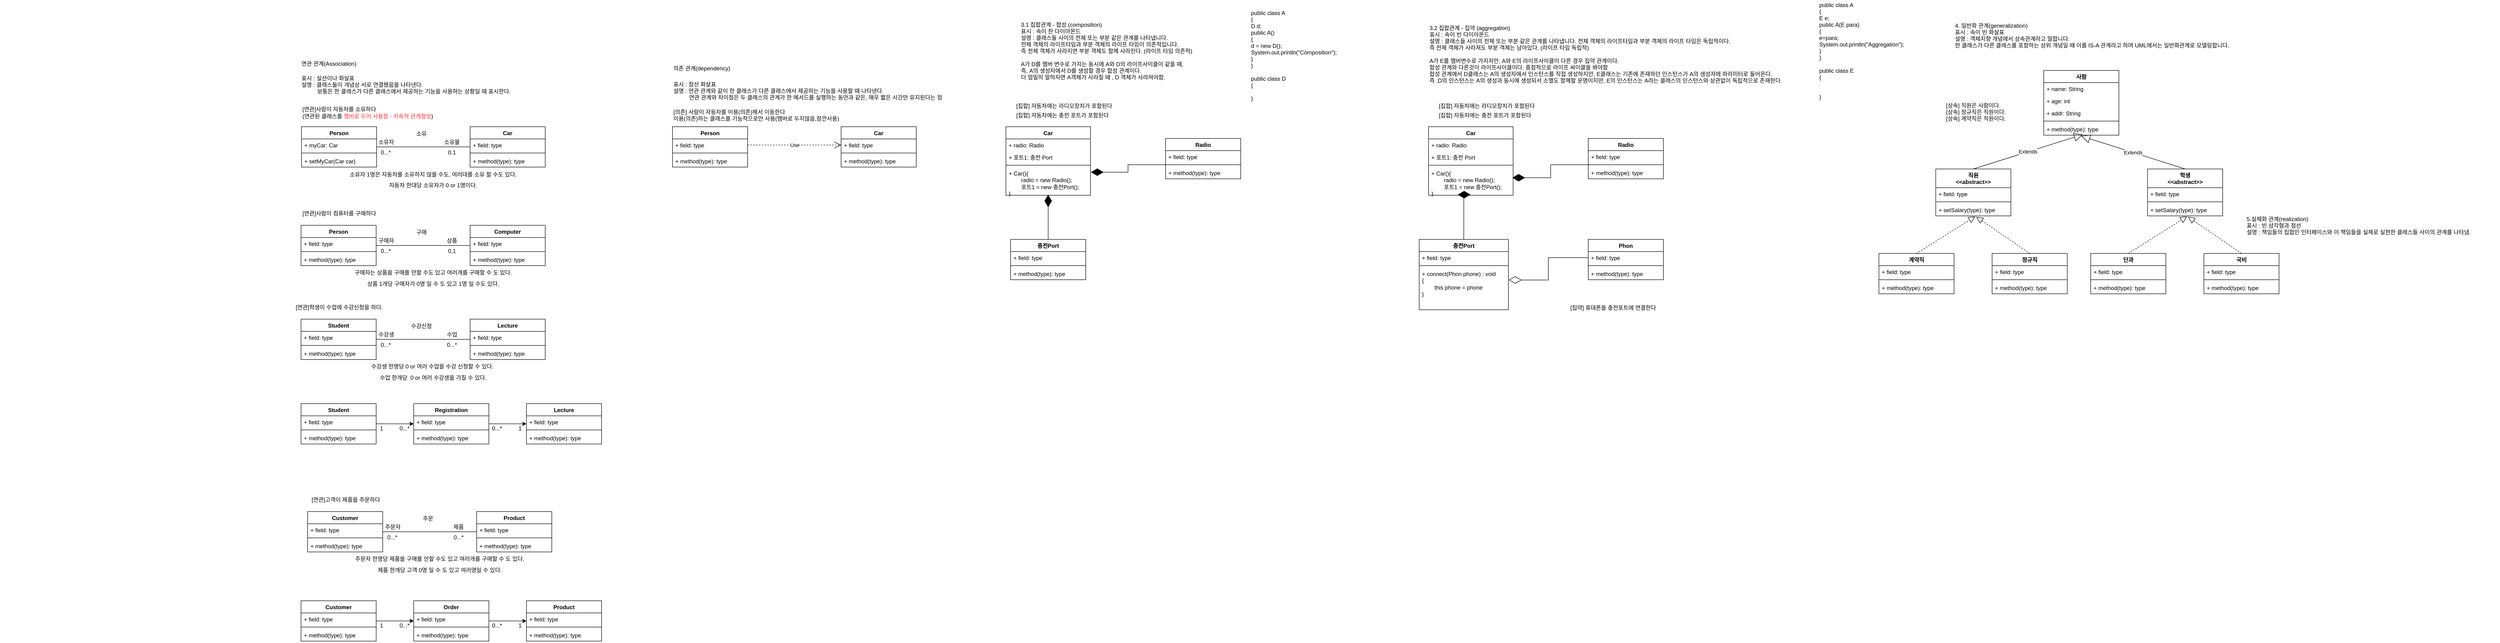 <mxfile version="26.0.4">
  <diagram name="페이지-1" id="tkAG33QHUV7C6c_4L4uz">
    <mxGraphModel dx="4809" dy="888" grid="1" gridSize="10" guides="1" tooltips="1" connect="1" arrows="1" fold="1" page="1" pageScale="1" pageWidth="3300" pageHeight="4681" math="0" shadow="0">
      <root>
        <mxCell id="0" />
        <mxCell id="1" parent="0" />
        <mxCell id="kvejRUVpXeuSzn0Qw_fY-19" value="" style="edgeStyle=orthogonalEdgeStyle;rounded=0;orthogonalLoop=1;jettySize=auto;html=1;endArrow=none;endFill=0;" edge="1" parent="1" source="kvejRUVpXeuSzn0Qw_fY-1" target="kvejRUVpXeuSzn0Qw_fY-15">
          <mxGeometry relative="1" as="geometry" />
        </mxCell>
        <mxCell id="kvejRUVpXeuSzn0Qw_fY-1" value="Person" style="swimlane;fontStyle=1;align=center;verticalAlign=top;childLayout=stackLayout;horizontal=1;startSize=26;horizontalStack=0;resizeParent=1;resizeParentMax=0;resizeLast=0;collapsible=1;marginBottom=0;whiteSpace=wrap;html=1;" vertex="1" parent="1">
          <mxGeometry x="610" y="360" width="160" height="86" as="geometry" />
        </mxCell>
        <mxCell id="kvejRUVpXeuSzn0Qw_fY-2" value="+ myCar: Car" style="text;strokeColor=none;fillColor=none;align=left;verticalAlign=top;spacingLeft=4;spacingRight=4;overflow=hidden;rotatable=0;points=[[0,0.5],[1,0.5]];portConstraint=eastwest;whiteSpace=wrap;html=1;" vertex="1" parent="kvejRUVpXeuSzn0Qw_fY-1">
          <mxGeometry y="26" width="160" height="26" as="geometry" />
        </mxCell>
        <mxCell id="kvejRUVpXeuSzn0Qw_fY-3" value="" style="line;strokeWidth=1;fillColor=none;align=left;verticalAlign=middle;spacingTop=-1;spacingLeft=3;spacingRight=3;rotatable=0;labelPosition=right;points=[];portConstraint=eastwest;strokeColor=inherit;" vertex="1" parent="kvejRUVpXeuSzn0Qw_fY-1">
          <mxGeometry y="52" width="160" height="8" as="geometry" />
        </mxCell>
        <mxCell id="kvejRUVpXeuSzn0Qw_fY-4" value="+ setMyCar(Car car)" style="text;strokeColor=none;fillColor=none;align=left;verticalAlign=top;spacingLeft=4;spacingRight=4;overflow=hidden;rotatable=0;points=[[0,0.5],[1,0.5]];portConstraint=eastwest;whiteSpace=wrap;html=1;" vertex="1" parent="kvejRUVpXeuSzn0Qw_fY-1">
          <mxGeometry y="60" width="160" height="26" as="geometry" />
        </mxCell>
        <mxCell id="kvejRUVpXeuSzn0Qw_fY-9" value="&lt;span style=&quot;&quot;&gt;[연관]사람이 자동차를 소유하다&amp;nbsp;&lt;/span&gt;&lt;div style=&quot;&quot;&gt;(연관된 클래스를&amp;nbsp;&lt;font style=&quot;color: rgb(255, 51, 51);&quot;&gt;멤버로 두어 사용함 - 지속적 관계형성&lt;/font&gt;)&lt;/div&gt;" style="text;html=1;align=left;verticalAlign=middle;resizable=0;points=[];autosize=1;strokeColor=none;fillColor=none;" vertex="1" parent="1">
          <mxGeometry x="610" y="310" width="320" height="40" as="geometry" />
        </mxCell>
        <mxCell id="kvejRUVpXeuSzn0Qw_fY-15" value="Car" style="swimlane;fontStyle=1;align=center;verticalAlign=top;childLayout=stackLayout;horizontal=1;startSize=26;horizontalStack=0;resizeParent=1;resizeParentMax=0;resizeLast=0;collapsible=1;marginBottom=0;whiteSpace=wrap;html=1;" vertex="1" parent="1">
          <mxGeometry x="969" y="360" width="160" height="86" as="geometry" />
        </mxCell>
        <mxCell id="kvejRUVpXeuSzn0Qw_fY-16" value="+ field: type" style="text;strokeColor=none;fillColor=none;align=left;verticalAlign=top;spacingLeft=4;spacingRight=4;overflow=hidden;rotatable=0;points=[[0,0.5],[1,0.5]];portConstraint=eastwest;whiteSpace=wrap;html=1;" vertex="1" parent="kvejRUVpXeuSzn0Qw_fY-15">
          <mxGeometry y="26" width="160" height="26" as="geometry" />
        </mxCell>
        <mxCell id="kvejRUVpXeuSzn0Qw_fY-17" value="" style="line;strokeWidth=1;fillColor=none;align=left;verticalAlign=middle;spacingTop=-1;spacingLeft=3;spacingRight=3;rotatable=0;labelPosition=right;points=[];portConstraint=eastwest;strokeColor=inherit;" vertex="1" parent="kvejRUVpXeuSzn0Qw_fY-15">
          <mxGeometry y="52" width="160" height="8" as="geometry" />
        </mxCell>
        <mxCell id="kvejRUVpXeuSzn0Qw_fY-18" value="+ method(type): type" style="text;strokeColor=none;fillColor=none;align=left;verticalAlign=top;spacingLeft=4;spacingRight=4;overflow=hidden;rotatable=0;points=[[0,0.5],[1,0.5]];portConstraint=eastwest;whiteSpace=wrap;html=1;" vertex="1" parent="kvejRUVpXeuSzn0Qw_fY-15">
          <mxGeometry y="60" width="160" height="26" as="geometry" />
        </mxCell>
        <mxCell id="kvejRUVpXeuSzn0Qw_fY-20" value="소유" style="text;html=1;align=center;verticalAlign=middle;resizable=0;points=[];autosize=1;strokeColor=none;fillColor=none;" vertex="1" parent="1">
          <mxGeometry x="840" y="360" width="50" height="30" as="geometry" />
        </mxCell>
        <mxCell id="kvejRUVpXeuSzn0Qw_fY-21" value="소유자" style="text;html=1;align=center;verticalAlign=middle;resizable=0;points=[];autosize=1;strokeColor=none;fillColor=none;" vertex="1" parent="1">
          <mxGeometry x="760" y="378" width="60" height="30" as="geometry" />
        </mxCell>
        <mxCell id="kvejRUVpXeuSzn0Qw_fY-22" value="소유물" style="text;html=1;align=center;verticalAlign=middle;resizable=0;points=[];autosize=1;strokeColor=none;fillColor=none;" vertex="1" parent="1">
          <mxGeometry x="900" y="378" width="60" height="30" as="geometry" />
        </mxCell>
        <mxCell id="kvejRUVpXeuSzn0Qw_fY-23" value="0...*" style="text;html=1;align=center;verticalAlign=middle;resizable=0;points=[];autosize=1;strokeColor=none;fillColor=none;" vertex="1" parent="1">
          <mxGeometry x="769" y="400" width="40" height="30" as="geometry" />
        </mxCell>
        <mxCell id="kvejRUVpXeuSzn0Qw_fY-24" value="0.1" style="text;html=1;align=center;verticalAlign=middle;resizable=0;points=[];autosize=1;strokeColor=none;fillColor=none;" vertex="1" parent="1">
          <mxGeometry x="910" y="400" width="40" height="30" as="geometry" />
        </mxCell>
        <mxCell id="kvejRUVpXeuSzn0Qw_fY-26" value="[연관]사람이 컴퓨터를 구매하다" style="text;html=1;align=center;verticalAlign=middle;resizable=0;points=[];autosize=1;strokeColor=none;fillColor=none;" vertex="1" parent="1">
          <mxGeometry x="595" y="530" width="190" height="30" as="geometry" />
        </mxCell>
        <mxCell id="kvejRUVpXeuSzn0Qw_fY-36" value="" style="edgeStyle=orthogonalEdgeStyle;rounded=0;orthogonalLoop=1;jettySize=auto;html=1;endArrow=none;endFill=0;" edge="1" parent="1" source="kvejRUVpXeuSzn0Qw_fY-27" target="kvejRUVpXeuSzn0Qw_fY-32">
          <mxGeometry relative="1" as="geometry" />
        </mxCell>
        <mxCell id="kvejRUVpXeuSzn0Qw_fY-27" value="Person" style="swimlane;fontStyle=1;align=center;verticalAlign=top;childLayout=stackLayout;horizontal=1;startSize=26;horizontalStack=0;resizeParent=1;resizeParentMax=0;resizeLast=0;collapsible=1;marginBottom=0;whiteSpace=wrap;html=1;" vertex="1" parent="1">
          <mxGeometry x="609" y="570" width="160" height="86" as="geometry" />
        </mxCell>
        <mxCell id="kvejRUVpXeuSzn0Qw_fY-28" value="+ field: type" style="text;strokeColor=none;fillColor=none;align=left;verticalAlign=top;spacingLeft=4;spacingRight=4;overflow=hidden;rotatable=0;points=[[0,0.5],[1,0.5]];portConstraint=eastwest;whiteSpace=wrap;html=1;" vertex="1" parent="kvejRUVpXeuSzn0Qw_fY-27">
          <mxGeometry y="26" width="160" height="26" as="geometry" />
        </mxCell>
        <mxCell id="kvejRUVpXeuSzn0Qw_fY-29" value="" style="line;strokeWidth=1;fillColor=none;align=left;verticalAlign=middle;spacingTop=-1;spacingLeft=3;spacingRight=3;rotatable=0;labelPosition=right;points=[];portConstraint=eastwest;strokeColor=inherit;" vertex="1" parent="kvejRUVpXeuSzn0Qw_fY-27">
          <mxGeometry y="52" width="160" height="8" as="geometry" />
        </mxCell>
        <mxCell id="kvejRUVpXeuSzn0Qw_fY-30" value="+ method(type): type" style="text;strokeColor=none;fillColor=none;align=left;verticalAlign=top;spacingLeft=4;spacingRight=4;overflow=hidden;rotatable=0;points=[[0,0.5],[1,0.5]];portConstraint=eastwest;whiteSpace=wrap;html=1;" vertex="1" parent="kvejRUVpXeuSzn0Qw_fY-27">
          <mxGeometry y="60" width="160" height="26" as="geometry" />
        </mxCell>
        <mxCell id="kvejRUVpXeuSzn0Qw_fY-32" value="Computer" style="swimlane;fontStyle=1;align=center;verticalAlign=top;childLayout=stackLayout;horizontal=1;startSize=26;horizontalStack=0;resizeParent=1;resizeParentMax=0;resizeLast=0;collapsible=1;marginBottom=0;whiteSpace=wrap;html=1;" vertex="1" parent="1">
          <mxGeometry x="969" y="570" width="160" height="86" as="geometry" />
        </mxCell>
        <mxCell id="kvejRUVpXeuSzn0Qw_fY-33" value="+ field: type" style="text;strokeColor=none;fillColor=none;align=left;verticalAlign=top;spacingLeft=4;spacingRight=4;overflow=hidden;rotatable=0;points=[[0,0.5],[1,0.5]];portConstraint=eastwest;whiteSpace=wrap;html=1;" vertex="1" parent="kvejRUVpXeuSzn0Qw_fY-32">
          <mxGeometry y="26" width="160" height="26" as="geometry" />
        </mxCell>
        <mxCell id="kvejRUVpXeuSzn0Qw_fY-34" value="" style="line;strokeWidth=1;fillColor=none;align=left;verticalAlign=middle;spacingTop=-1;spacingLeft=3;spacingRight=3;rotatable=0;labelPosition=right;points=[];portConstraint=eastwest;strokeColor=inherit;" vertex="1" parent="kvejRUVpXeuSzn0Qw_fY-32">
          <mxGeometry y="52" width="160" height="8" as="geometry" />
        </mxCell>
        <mxCell id="kvejRUVpXeuSzn0Qw_fY-35" value="+ method(type): type" style="text;strokeColor=none;fillColor=none;align=left;verticalAlign=top;spacingLeft=4;spacingRight=4;overflow=hidden;rotatable=0;points=[[0,0.5],[1,0.5]];portConstraint=eastwest;whiteSpace=wrap;html=1;" vertex="1" parent="kvejRUVpXeuSzn0Qw_fY-32">
          <mxGeometry y="60" width="160" height="26" as="geometry" />
        </mxCell>
        <mxCell id="kvejRUVpXeuSzn0Qw_fY-38" value="구매" style="text;html=1;align=center;verticalAlign=middle;resizable=0;points=[];autosize=1;strokeColor=none;fillColor=none;" vertex="1" parent="1">
          <mxGeometry x="840" y="570" width="50" height="30" as="geometry" />
        </mxCell>
        <mxCell id="kvejRUVpXeuSzn0Qw_fY-39" value="구매자" style="text;html=1;align=center;verticalAlign=middle;resizable=0;points=[];autosize=1;strokeColor=none;fillColor=none;" vertex="1" parent="1">
          <mxGeometry x="760" y="588" width="60" height="30" as="geometry" />
        </mxCell>
        <mxCell id="kvejRUVpXeuSzn0Qw_fY-40" value="상품" style="text;html=1;align=center;verticalAlign=middle;resizable=0;points=[];autosize=1;strokeColor=none;fillColor=none;" vertex="1" parent="1">
          <mxGeometry x="905" y="588" width="50" height="30" as="geometry" />
        </mxCell>
        <mxCell id="kvejRUVpXeuSzn0Qw_fY-41" value="0...*" style="text;html=1;align=center;verticalAlign=middle;resizable=0;points=[];autosize=1;strokeColor=none;fillColor=none;" vertex="1" parent="1">
          <mxGeometry x="769" y="610" width="40" height="30" as="geometry" />
        </mxCell>
        <mxCell id="kvejRUVpXeuSzn0Qw_fY-42" value="0,1" style="text;html=1;align=center;verticalAlign=middle;resizable=0;points=[];autosize=1;strokeColor=none;fillColor=none;" vertex="1" parent="1">
          <mxGeometry x="910" y="610" width="40" height="30" as="geometry" />
        </mxCell>
        <mxCell id="kvejRUVpXeuSzn0Qw_fY-43" value="구매자는 상품을 구매를 안할 수도 있고 여러개를 구매할 수 도 있다." style="text;html=1;align=center;verticalAlign=middle;resizable=0;points=[];autosize=1;strokeColor=none;fillColor=none;" vertex="1" parent="1">
          <mxGeometry x="700" y="656" width="380" height="30" as="geometry" />
        </mxCell>
        <mxCell id="kvejRUVpXeuSzn0Qw_fY-44" value="상품 1개당 구매자가 0명 일 수 도 있고 1명 일 수도 있다." style="text;html=1;align=center;verticalAlign=middle;resizable=0;points=[];autosize=1;strokeColor=none;fillColor=none;" vertex="1" parent="1">
          <mxGeometry x="730" y="680" width="320" height="30" as="geometry" />
        </mxCell>
        <mxCell id="kvejRUVpXeuSzn0Qw_fY-45" value="소유자 1명은 자동차를 소유하지 않을 수도, 여러대를 소유 할 수도 있다." style="text;html=1;align=center;verticalAlign=middle;resizable=0;points=[];autosize=1;strokeColor=none;fillColor=none;" vertex="1" parent="1">
          <mxGeometry x="685" y="447" width="410" height="30" as="geometry" />
        </mxCell>
        <mxCell id="kvejRUVpXeuSzn0Qw_fY-46" value="자동차 한대당 소유자가 0 or 1명이다." style="text;html=1;align=center;verticalAlign=middle;resizable=0;points=[];autosize=1;strokeColor=none;fillColor=none;" vertex="1" parent="1">
          <mxGeometry x="780" y="470" width="220" height="30" as="geometry" />
        </mxCell>
        <mxCell id="kvejRUVpXeuSzn0Qw_fY-47" value="[연관]학생이 수업에 수강신청을 하다." style="text;html=1;align=center;verticalAlign=middle;resizable=0;points=[];autosize=1;strokeColor=none;fillColor=none;" vertex="1" parent="1">
          <mxGeometry x="580" y="730" width="220" height="30" as="geometry" />
        </mxCell>
        <mxCell id="kvejRUVpXeuSzn0Qw_fY-48" value="" style="edgeStyle=orthogonalEdgeStyle;rounded=0;orthogonalLoop=1;jettySize=auto;html=1;endArrow=none;endFill=0;" edge="1" source="kvejRUVpXeuSzn0Qw_fY-49" target="kvejRUVpXeuSzn0Qw_fY-53" parent="1">
          <mxGeometry relative="1" as="geometry" />
        </mxCell>
        <mxCell id="kvejRUVpXeuSzn0Qw_fY-49" value="Student" style="swimlane;fontStyle=1;align=center;verticalAlign=top;childLayout=stackLayout;horizontal=1;startSize=26;horizontalStack=0;resizeParent=1;resizeParentMax=0;resizeLast=0;collapsible=1;marginBottom=0;whiteSpace=wrap;html=1;" vertex="1" parent="1">
          <mxGeometry x="609" y="770" width="160" height="86" as="geometry" />
        </mxCell>
        <mxCell id="kvejRUVpXeuSzn0Qw_fY-50" value="+ field: type" style="text;strokeColor=none;fillColor=none;align=left;verticalAlign=top;spacingLeft=4;spacingRight=4;overflow=hidden;rotatable=0;points=[[0,0.5],[1,0.5]];portConstraint=eastwest;whiteSpace=wrap;html=1;" vertex="1" parent="kvejRUVpXeuSzn0Qw_fY-49">
          <mxGeometry y="26" width="160" height="26" as="geometry" />
        </mxCell>
        <mxCell id="kvejRUVpXeuSzn0Qw_fY-51" value="" style="line;strokeWidth=1;fillColor=none;align=left;verticalAlign=middle;spacingTop=-1;spacingLeft=3;spacingRight=3;rotatable=0;labelPosition=right;points=[];portConstraint=eastwest;strokeColor=inherit;" vertex="1" parent="kvejRUVpXeuSzn0Qw_fY-49">
          <mxGeometry y="52" width="160" height="8" as="geometry" />
        </mxCell>
        <mxCell id="kvejRUVpXeuSzn0Qw_fY-52" value="+ method(type): type" style="text;strokeColor=none;fillColor=none;align=left;verticalAlign=top;spacingLeft=4;spacingRight=4;overflow=hidden;rotatable=0;points=[[0,0.5],[1,0.5]];portConstraint=eastwest;whiteSpace=wrap;html=1;" vertex="1" parent="kvejRUVpXeuSzn0Qw_fY-49">
          <mxGeometry y="60" width="160" height="26" as="geometry" />
        </mxCell>
        <mxCell id="kvejRUVpXeuSzn0Qw_fY-53" value="Lecture" style="swimlane;fontStyle=1;align=center;verticalAlign=top;childLayout=stackLayout;horizontal=1;startSize=26;horizontalStack=0;resizeParent=1;resizeParentMax=0;resizeLast=0;collapsible=1;marginBottom=0;whiteSpace=wrap;html=1;" vertex="1" parent="1">
          <mxGeometry x="969" y="770" width="160" height="86" as="geometry" />
        </mxCell>
        <mxCell id="kvejRUVpXeuSzn0Qw_fY-54" value="+ field: type" style="text;strokeColor=none;fillColor=none;align=left;verticalAlign=top;spacingLeft=4;spacingRight=4;overflow=hidden;rotatable=0;points=[[0,0.5],[1,0.5]];portConstraint=eastwest;whiteSpace=wrap;html=1;" vertex="1" parent="kvejRUVpXeuSzn0Qw_fY-53">
          <mxGeometry y="26" width="160" height="26" as="geometry" />
        </mxCell>
        <mxCell id="kvejRUVpXeuSzn0Qw_fY-55" value="" style="line;strokeWidth=1;fillColor=none;align=left;verticalAlign=middle;spacingTop=-1;spacingLeft=3;spacingRight=3;rotatable=0;labelPosition=right;points=[];portConstraint=eastwest;strokeColor=inherit;" vertex="1" parent="kvejRUVpXeuSzn0Qw_fY-53">
          <mxGeometry y="52" width="160" height="8" as="geometry" />
        </mxCell>
        <mxCell id="kvejRUVpXeuSzn0Qw_fY-56" value="+ method(type): type" style="text;strokeColor=none;fillColor=none;align=left;verticalAlign=top;spacingLeft=4;spacingRight=4;overflow=hidden;rotatable=0;points=[[0,0.5],[1,0.5]];portConstraint=eastwest;whiteSpace=wrap;html=1;" vertex="1" parent="kvejRUVpXeuSzn0Qw_fY-53">
          <mxGeometry y="60" width="160" height="26" as="geometry" />
        </mxCell>
        <mxCell id="kvejRUVpXeuSzn0Qw_fY-57" value="수강신청" style="text;html=1;align=center;verticalAlign=middle;resizable=0;points=[];autosize=1;strokeColor=none;fillColor=none;" vertex="1" parent="1">
          <mxGeometry x="830" y="770" width="70" height="30" as="geometry" />
        </mxCell>
        <mxCell id="kvejRUVpXeuSzn0Qw_fY-58" value="수강생" style="text;html=1;align=center;verticalAlign=middle;resizable=0;points=[];autosize=1;strokeColor=none;fillColor=none;" vertex="1" parent="1">
          <mxGeometry x="760" y="788" width="60" height="30" as="geometry" />
        </mxCell>
        <mxCell id="kvejRUVpXeuSzn0Qw_fY-59" value="수업" style="text;html=1;align=center;verticalAlign=middle;resizable=0;points=[];autosize=1;strokeColor=none;fillColor=none;" vertex="1" parent="1">
          <mxGeometry x="905" y="788" width="50" height="30" as="geometry" />
        </mxCell>
        <mxCell id="kvejRUVpXeuSzn0Qw_fY-60" value="0...*" style="text;html=1;align=center;verticalAlign=middle;resizable=0;points=[];autosize=1;strokeColor=none;fillColor=none;" vertex="1" parent="1">
          <mxGeometry x="769" y="810" width="40" height="30" as="geometry" />
        </mxCell>
        <mxCell id="kvejRUVpXeuSzn0Qw_fY-61" value="0...*" style="text;html=1;align=center;verticalAlign=middle;resizable=0;points=[];autosize=1;strokeColor=none;fillColor=none;" vertex="1" parent="1">
          <mxGeometry x="910" y="810" width="40" height="30" as="geometry" />
        </mxCell>
        <mxCell id="kvejRUVpXeuSzn0Qw_fY-62" value="수강생 한명당 0 or 여러 수업을 수강 신청할 수 있다.&amp;nbsp;" style="text;html=1;align=center;verticalAlign=middle;resizable=0;points=[];autosize=1;strokeColor=none;fillColor=none;" vertex="1" parent="1">
          <mxGeometry x="735" y="856" width="310" height="30" as="geometry" />
        </mxCell>
        <mxCell id="kvejRUVpXeuSzn0Qw_fY-63" value="수업 한개당&amp;nbsp; 0 or 여러 수강생을 가질 수 있다." style="text;html=1;align=center;verticalAlign=middle;resizable=0;points=[];autosize=1;strokeColor=none;fillColor=none;" vertex="1" parent="1">
          <mxGeometry x="755" y="880" width="270" height="30" as="geometry" />
        </mxCell>
        <mxCell id="kvejRUVpXeuSzn0Qw_fY-72" value="" style="edgeStyle=orthogonalEdgeStyle;rounded=0;orthogonalLoop=1;jettySize=auto;html=1;" edge="1" parent="1" source="kvejRUVpXeuSzn0Qw_fY-64" target="kvejRUVpXeuSzn0Qw_fY-68">
          <mxGeometry relative="1" as="geometry" />
        </mxCell>
        <mxCell id="kvejRUVpXeuSzn0Qw_fY-64" value="Student" style="swimlane;fontStyle=1;align=center;verticalAlign=top;childLayout=stackLayout;horizontal=1;startSize=26;horizontalStack=0;resizeParent=1;resizeParentMax=0;resizeLast=0;collapsible=1;marginBottom=0;whiteSpace=wrap;html=1;" vertex="1" parent="1">
          <mxGeometry x="609" y="950" width="160" height="86" as="geometry" />
        </mxCell>
        <mxCell id="kvejRUVpXeuSzn0Qw_fY-65" value="+ field: type" style="text;strokeColor=none;fillColor=none;align=left;verticalAlign=top;spacingLeft=4;spacingRight=4;overflow=hidden;rotatable=0;points=[[0,0.5],[1,0.5]];portConstraint=eastwest;whiteSpace=wrap;html=1;" vertex="1" parent="kvejRUVpXeuSzn0Qw_fY-64">
          <mxGeometry y="26" width="160" height="26" as="geometry" />
        </mxCell>
        <mxCell id="kvejRUVpXeuSzn0Qw_fY-66" value="" style="line;strokeWidth=1;fillColor=none;align=left;verticalAlign=middle;spacingTop=-1;spacingLeft=3;spacingRight=3;rotatable=0;labelPosition=right;points=[];portConstraint=eastwest;strokeColor=inherit;" vertex="1" parent="kvejRUVpXeuSzn0Qw_fY-64">
          <mxGeometry y="52" width="160" height="8" as="geometry" />
        </mxCell>
        <mxCell id="kvejRUVpXeuSzn0Qw_fY-67" value="+ method(type): type" style="text;strokeColor=none;fillColor=none;align=left;verticalAlign=top;spacingLeft=4;spacingRight=4;overflow=hidden;rotatable=0;points=[[0,0.5],[1,0.5]];portConstraint=eastwest;whiteSpace=wrap;html=1;" vertex="1" parent="kvejRUVpXeuSzn0Qw_fY-64">
          <mxGeometry y="60" width="160" height="26" as="geometry" />
        </mxCell>
        <mxCell id="kvejRUVpXeuSzn0Qw_fY-77" value="" style="edgeStyle=orthogonalEdgeStyle;rounded=0;orthogonalLoop=1;jettySize=auto;html=1;" edge="1" parent="1" source="kvejRUVpXeuSzn0Qw_fY-68" target="kvejRUVpXeuSzn0Qw_fY-73">
          <mxGeometry relative="1" as="geometry" />
        </mxCell>
        <mxCell id="kvejRUVpXeuSzn0Qw_fY-68" value="Registration" style="swimlane;fontStyle=1;align=center;verticalAlign=top;childLayout=stackLayout;horizontal=1;startSize=26;horizontalStack=0;resizeParent=1;resizeParentMax=0;resizeLast=0;collapsible=1;marginBottom=0;whiteSpace=wrap;html=1;" vertex="1" parent="1">
          <mxGeometry x="849" y="950" width="160" height="86" as="geometry" />
        </mxCell>
        <mxCell id="kvejRUVpXeuSzn0Qw_fY-69" value="+ field: type" style="text;strokeColor=none;fillColor=none;align=left;verticalAlign=top;spacingLeft=4;spacingRight=4;overflow=hidden;rotatable=0;points=[[0,0.5],[1,0.5]];portConstraint=eastwest;whiteSpace=wrap;html=1;" vertex="1" parent="kvejRUVpXeuSzn0Qw_fY-68">
          <mxGeometry y="26" width="160" height="26" as="geometry" />
        </mxCell>
        <mxCell id="kvejRUVpXeuSzn0Qw_fY-70" value="" style="line;strokeWidth=1;fillColor=none;align=left;verticalAlign=middle;spacingTop=-1;spacingLeft=3;spacingRight=3;rotatable=0;labelPosition=right;points=[];portConstraint=eastwest;strokeColor=inherit;" vertex="1" parent="kvejRUVpXeuSzn0Qw_fY-68">
          <mxGeometry y="52" width="160" height="8" as="geometry" />
        </mxCell>
        <mxCell id="kvejRUVpXeuSzn0Qw_fY-71" value="+ method(type): type" style="text;strokeColor=none;fillColor=none;align=left;verticalAlign=top;spacingLeft=4;spacingRight=4;overflow=hidden;rotatable=0;points=[[0,0.5],[1,0.5]];portConstraint=eastwest;whiteSpace=wrap;html=1;" vertex="1" parent="kvejRUVpXeuSzn0Qw_fY-68">
          <mxGeometry y="60" width="160" height="26" as="geometry" />
        </mxCell>
        <mxCell id="kvejRUVpXeuSzn0Qw_fY-73" value="Lecture" style="swimlane;fontStyle=1;align=center;verticalAlign=top;childLayout=stackLayout;horizontal=1;startSize=26;horizontalStack=0;resizeParent=1;resizeParentMax=0;resizeLast=0;collapsible=1;marginBottom=0;whiteSpace=wrap;html=1;" vertex="1" parent="1">
          <mxGeometry x="1089" y="950" width="160" height="86" as="geometry" />
        </mxCell>
        <mxCell id="kvejRUVpXeuSzn0Qw_fY-74" value="+ field: type" style="text;strokeColor=none;fillColor=none;align=left;verticalAlign=top;spacingLeft=4;spacingRight=4;overflow=hidden;rotatable=0;points=[[0,0.5],[1,0.5]];portConstraint=eastwest;whiteSpace=wrap;html=1;" vertex="1" parent="kvejRUVpXeuSzn0Qw_fY-73">
          <mxGeometry y="26" width="160" height="26" as="geometry" />
        </mxCell>
        <mxCell id="kvejRUVpXeuSzn0Qw_fY-75" value="" style="line;strokeWidth=1;fillColor=none;align=left;verticalAlign=middle;spacingTop=-1;spacingLeft=3;spacingRight=3;rotatable=0;labelPosition=right;points=[];portConstraint=eastwest;strokeColor=inherit;" vertex="1" parent="kvejRUVpXeuSzn0Qw_fY-73">
          <mxGeometry y="52" width="160" height="8" as="geometry" />
        </mxCell>
        <mxCell id="kvejRUVpXeuSzn0Qw_fY-76" value="+ method(type): type" style="text;strokeColor=none;fillColor=none;align=left;verticalAlign=top;spacingLeft=4;spacingRight=4;overflow=hidden;rotatable=0;points=[[0,0.5],[1,0.5]];portConstraint=eastwest;whiteSpace=wrap;html=1;" vertex="1" parent="kvejRUVpXeuSzn0Qw_fY-73">
          <mxGeometry y="60" width="160" height="26" as="geometry" />
        </mxCell>
        <mxCell id="kvejRUVpXeuSzn0Qw_fY-78" value="1" style="text;html=1;align=center;verticalAlign=middle;resizable=0;points=[];autosize=1;strokeColor=none;fillColor=none;" vertex="1" parent="1">
          <mxGeometry x="765" y="988" width="30" height="30" as="geometry" />
        </mxCell>
        <mxCell id="kvejRUVpXeuSzn0Qw_fY-80" value="0...&lt;span style=&quot;background-color: transparent; color: light-dark(rgb(0, 0, 0), rgb(255, 255, 255));&quot;&gt;*&lt;/span&gt;" style="text;html=1;align=center;verticalAlign=middle;resizable=0;points=[];autosize=1;strokeColor=none;fillColor=none;" vertex="1" parent="1">
          <mxGeometry x="809" y="988" width="40" height="30" as="geometry" />
        </mxCell>
        <mxCell id="kvejRUVpXeuSzn0Qw_fY-81" value="0...&lt;span style=&quot;background-color: transparent; color: light-dark(rgb(0, 0, 0), rgb(255, 255, 255));&quot;&gt;*&lt;/span&gt;" style="text;html=1;align=center;verticalAlign=middle;resizable=0;points=[];autosize=1;strokeColor=none;fillColor=none;" vertex="1" parent="1">
          <mxGeometry x="1006" y="988" width="40" height="30" as="geometry" />
        </mxCell>
        <mxCell id="kvejRUVpXeuSzn0Qw_fY-82" value="1" style="text;html=1;align=center;verticalAlign=middle;resizable=0;points=[];autosize=1;strokeColor=none;fillColor=none;" vertex="1" parent="1">
          <mxGeometry x="1060" y="988" width="30" height="30" as="geometry" />
        </mxCell>
        <mxCell id="kvejRUVpXeuSzn0Qw_fY-100" value="[연관]고객이 제품을 주문하다" style="text;html=1;align=center;verticalAlign=middle;resizable=0;points=[];autosize=1;strokeColor=none;fillColor=none;" vertex="1" parent="1">
          <mxGeometry x="614" y="1140" width="180" height="30" as="geometry" />
        </mxCell>
        <mxCell id="kvejRUVpXeuSzn0Qw_fY-101" value="" style="edgeStyle=orthogonalEdgeStyle;rounded=0;orthogonalLoop=1;jettySize=auto;html=1;endArrow=none;endFill=0;" edge="1" source="kvejRUVpXeuSzn0Qw_fY-102" target="kvejRUVpXeuSzn0Qw_fY-106" parent="1">
          <mxGeometry relative="1" as="geometry" />
        </mxCell>
        <mxCell id="kvejRUVpXeuSzn0Qw_fY-102" value="Customer" style="swimlane;fontStyle=1;align=center;verticalAlign=top;childLayout=stackLayout;horizontal=1;startSize=26;horizontalStack=0;resizeParent=1;resizeParentMax=0;resizeLast=0;collapsible=1;marginBottom=0;whiteSpace=wrap;html=1;" vertex="1" parent="1">
          <mxGeometry x="623" y="1180" width="160" height="86" as="geometry" />
        </mxCell>
        <mxCell id="kvejRUVpXeuSzn0Qw_fY-103" value="+ field: type" style="text;strokeColor=none;fillColor=none;align=left;verticalAlign=top;spacingLeft=4;spacingRight=4;overflow=hidden;rotatable=0;points=[[0,0.5],[1,0.5]];portConstraint=eastwest;whiteSpace=wrap;html=1;" vertex="1" parent="kvejRUVpXeuSzn0Qw_fY-102">
          <mxGeometry y="26" width="160" height="26" as="geometry" />
        </mxCell>
        <mxCell id="kvejRUVpXeuSzn0Qw_fY-104" value="" style="line;strokeWidth=1;fillColor=none;align=left;verticalAlign=middle;spacingTop=-1;spacingLeft=3;spacingRight=3;rotatable=0;labelPosition=right;points=[];portConstraint=eastwest;strokeColor=inherit;" vertex="1" parent="kvejRUVpXeuSzn0Qw_fY-102">
          <mxGeometry y="52" width="160" height="8" as="geometry" />
        </mxCell>
        <mxCell id="kvejRUVpXeuSzn0Qw_fY-105" value="+ method(type): type" style="text;strokeColor=none;fillColor=none;align=left;verticalAlign=top;spacingLeft=4;spacingRight=4;overflow=hidden;rotatable=0;points=[[0,0.5],[1,0.5]];portConstraint=eastwest;whiteSpace=wrap;html=1;" vertex="1" parent="kvejRUVpXeuSzn0Qw_fY-102">
          <mxGeometry y="60" width="160" height="26" as="geometry" />
        </mxCell>
        <mxCell id="kvejRUVpXeuSzn0Qw_fY-106" value="Product" style="swimlane;fontStyle=1;align=center;verticalAlign=top;childLayout=stackLayout;horizontal=1;startSize=26;horizontalStack=0;resizeParent=1;resizeParentMax=0;resizeLast=0;collapsible=1;marginBottom=0;whiteSpace=wrap;html=1;" vertex="1" parent="1">
          <mxGeometry x="983" y="1180" width="160" height="86" as="geometry" />
        </mxCell>
        <mxCell id="kvejRUVpXeuSzn0Qw_fY-107" value="+ field: type" style="text;strokeColor=none;fillColor=none;align=left;verticalAlign=top;spacingLeft=4;spacingRight=4;overflow=hidden;rotatable=0;points=[[0,0.5],[1,0.5]];portConstraint=eastwest;whiteSpace=wrap;html=1;" vertex="1" parent="kvejRUVpXeuSzn0Qw_fY-106">
          <mxGeometry y="26" width="160" height="26" as="geometry" />
        </mxCell>
        <mxCell id="kvejRUVpXeuSzn0Qw_fY-108" value="" style="line;strokeWidth=1;fillColor=none;align=left;verticalAlign=middle;spacingTop=-1;spacingLeft=3;spacingRight=3;rotatable=0;labelPosition=right;points=[];portConstraint=eastwest;strokeColor=inherit;" vertex="1" parent="kvejRUVpXeuSzn0Qw_fY-106">
          <mxGeometry y="52" width="160" height="8" as="geometry" />
        </mxCell>
        <mxCell id="kvejRUVpXeuSzn0Qw_fY-109" value="+ method(type): type" style="text;strokeColor=none;fillColor=none;align=left;verticalAlign=top;spacingLeft=4;spacingRight=4;overflow=hidden;rotatable=0;points=[[0,0.5],[1,0.5]];portConstraint=eastwest;whiteSpace=wrap;html=1;" vertex="1" parent="kvejRUVpXeuSzn0Qw_fY-106">
          <mxGeometry y="60" width="160" height="26" as="geometry" />
        </mxCell>
        <mxCell id="kvejRUVpXeuSzn0Qw_fY-110" value="주문" style="text;html=1;align=center;verticalAlign=middle;resizable=0;points=[];autosize=1;strokeColor=none;fillColor=none;" vertex="1" parent="1">
          <mxGeometry x="854" y="1180" width="50" height="30" as="geometry" />
        </mxCell>
        <mxCell id="kvejRUVpXeuSzn0Qw_fY-111" value="주문자" style="text;html=1;align=center;verticalAlign=middle;resizable=0;points=[];autosize=1;strokeColor=none;fillColor=none;" vertex="1" parent="1">
          <mxGeometry x="774" y="1198" width="60" height="30" as="geometry" />
        </mxCell>
        <mxCell id="kvejRUVpXeuSzn0Qw_fY-112" value="제품" style="text;html=1;align=center;verticalAlign=middle;resizable=0;points=[];autosize=1;strokeColor=none;fillColor=none;" vertex="1" parent="1">
          <mxGeometry x="919" y="1198" width="50" height="30" as="geometry" />
        </mxCell>
        <mxCell id="kvejRUVpXeuSzn0Qw_fY-113" value="0...*" style="text;html=1;align=center;verticalAlign=middle;resizable=0;points=[];autosize=1;strokeColor=none;fillColor=none;" vertex="1" parent="1">
          <mxGeometry x="783" y="1220" width="40" height="30" as="geometry" />
        </mxCell>
        <mxCell id="kvejRUVpXeuSzn0Qw_fY-114" value="0...*" style="text;html=1;align=center;verticalAlign=middle;resizable=0;points=[];autosize=1;strokeColor=none;fillColor=none;" vertex="1" parent="1">
          <mxGeometry x="924" y="1220" width="40" height="30" as="geometry" />
        </mxCell>
        <mxCell id="kvejRUVpXeuSzn0Qw_fY-115" value="주문자 한명당 제품을 구매를 안할 수도 있고 여러개를 구매할 수 도 있다." style="text;html=1;align=center;verticalAlign=middle;resizable=0;points=[];autosize=1;strokeColor=none;fillColor=none;" vertex="1" parent="1">
          <mxGeometry x="699" y="1266" width="410" height="30" as="geometry" />
        </mxCell>
        <mxCell id="kvejRUVpXeuSzn0Qw_fY-116" value="제품 한개당 고객 0명 일 수 도 있고 여러명일 수 있다." style="text;html=1;align=center;verticalAlign=middle;resizable=0;points=[];autosize=1;strokeColor=none;fillColor=none;" vertex="1" parent="1">
          <mxGeometry x="749" y="1290" width="310" height="30" as="geometry" />
        </mxCell>
        <mxCell id="kvejRUVpXeuSzn0Qw_fY-117" value="" style="edgeStyle=orthogonalEdgeStyle;rounded=0;orthogonalLoop=1;jettySize=auto;html=1;" edge="1" source="kvejRUVpXeuSzn0Qw_fY-118" target="kvejRUVpXeuSzn0Qw_fY-123" parent="1">
          <mxGeometry relative="1" as="geometry" />
        </mxCell>
        <mxCell id="kvejRUVpXeuSzn0Qw_fY-118" value="Customer" style="swimlane;fontStyle=1;align=center;verticalAlign=top;childLayout=stackLayout;horizontal=1;startSize=26;horizontalStack=0;resizeParent=1;resizeParentMax=0;resizeLast=0;collapsible=1;marginBottom=0;whiteSpace=wrap;html=1;" vertex="1" parent="1">
          <mxGeometry x="609" y="1370" width="160" height="86" as="geometry" />
        </mxCell>
        <mxCell id="kvejRUVpXeuSzn0Qw_fY-119" value="+ field: type" style="text;strokeColor=none;fillColor=none;align=left;verticalAlign=top;spacingLeft=4;spacingRight=4;overflow=hidden;rotatable=0;points=[[0,0.5],[1,0.5]];portConstraint=eastwest;whiteSpace=wrap;html=1;" vertex="1" parent="kvejRUVpXeuSzn0Qw_fY-118">
          <mxGeometry y="26" width="160" height="26" as="geometry" />
        </mxCell>
        <mxCell id="kvejRUVpXeuSzn0Qw_fY-120" value="" style="line;strokeWidth=1;fillColor=none;align=left;verticalAlign=middle;spacingTop=-1;spacingLeft=3;spacingRight=3;rotatable=0;labelPosition=right;points=[];portConstraint=eastwest;strokeColor=inherit;" vertex="1" parent="kvejRUVpXeuSzn0Qw_fY-118">
          <mxGeometry y="52" width="160" height="8" as="geometry" />
        </mxCell>
        <mxCell id="kvejRUVpXeuSzn0Qw_fY-121" value="+ method(type): type" style="text;strokeColor=none;fillColor=none;align=left;verticalAlign=top;spacingLeft=4;spacingRight=4;overflow=hidden;rotatable=0;points=[[0,0.5],[1,0.5]];portConstraint=eastwest;whiteSpace=wrap;html=1;" vertex="1" parent="kvejRUVpXeuSzn0Qw_fY-118">
          <mxGeometry y="60" width="160" height="26" as="geometry" />
        </mxCell>
        <mxCell id="kvejRUVpXeuSzn0Qw_fY-122" value="" style="edgeStyle=orthogonalEdgeStyle;rounded=0;orthogonalLoop=1;jettySize=auto;html=1;" edge="1" source="kvejRUVpXeuSzn0Qw_fY-123" target="kvejRUVpXeuSzn0Qw_fY-127" parent="1">
          <mxGeometry relative="1" as="geometry" />
        </mxCell>
        <mxCell id="kvejRUVpXeuSzn0Qw_fY-123" value="Order" style="swimlane;fontStyle=1;align=center;verticalAlign=top;childLayout=stackLayout;horizontal=1;startSize=26;horizontalStack=0;resizeParent=1;resizeParentMax=0;resizeLast=0;collapsible=1;marginBottom=0;whiteSpace=wrap;html=1;" vertex="1" parent="1">
          <mxGeometry x="849" y="1370" width="160" height="86" as="geometry" />
        </mxCell>
        <mxCell id="kvejRUVpXeuSzn0Qw_fY-124" value="+ field: type" style="text;strokeColor=none;fillColor=none;align=left;verticalAlign=top;spacingLeft=4;spacingRight=4;overflow=hidden;rotatable=0;points=[[0,0.5],[1,0.5]];portConstraint=eastwest;whiteSpace=wrap;html=1;" vertex="1" parent="kvejRUVpXeuSzn0Qw_fY-123">
          <mxGeometry y="26" width="160" height="26" as="geometry" />
        </mxCell>
        <mxCell id="kvejRUVpXeuSzn0Qw_fY-125" value="" style="line;strokeWidth=1;fillColor=none;align=left;verticalAlign=middle;spacingTop=-1;spacingLeft=3;spacingRight=3;rotatable=0;labelPosition=right;points=[];portConstraint=eastwest;strokeColor=inherit;" vertex="1" parent="kvejRUVpXeuSzn0Qw_fY-123">
          <mxGeometry y="52" width="160" height="8" as="geometry" />
        </mxCell>
        <mxCell id="kvejRUVpXeuSzn0Qw_fY-126" value="+ method(type): type" style="text;strokeColor=none;fillColor=none;align=left;verticalAlign=top;spacingLeft=4;spacingRight=4;overflow=hidden;rotatable=0;points=[[0,0.5],[1,0.5]];portConstraint=eastwest;whiteSpace=wrap;html=1;" vertex="1" parent="kvejRUVpXeuSzn0Qw_fY-123">
          <mxGeometry y="60" width="160" height="26" as="geometry" />
        </mxCell>
        <mxCell id="kvejRUVpXeuSzn0Qw_fY-127" value="Product" style="swimlane;fontStyle=1;align=center;verticalAlign=top;childLayout=stackLayout;horizontal=1;startSize=26;horizontalStack=0;resizeParent=1;resizeParentMax=0;resizeLast=0;collapsible=1;marginBottom=0;whiteSpace=wrap;html=1;" vertex="1" parent="1">
          <mxGeometry x="1089" y="1370" width="160" height="86" as="geometry" />
        </mxCell>
        <mxCell id="kvejRUVpXeuSzn0Qw_fY-128" value="+ field: type" style="text;strokeColor=none;fillColor=none;align=left;verticalAlign=top;spacingLeft=4;spacingRight=4;overflow=hidden;rotatable=0;points=[[0,0.5],[1,0.5]];portConstraint=eastwest;whiteSpace=wrap;html=1;" vertex="1" parent="kvejRUVpXeuSzn0Qw_fY-127">
          <mxGeometry y="26" width="160" height="26" as="geometry" />
        </mxCell>
        <mxCell id="kvejRUVpXeuSzn0Qw_fY-129" value="" style="line;strokeWidth=1;fillColor=none;align=left;verticalAlign=middle;spacingTop=-1;spacingLeft=3;spacingRight=3;rotatable=0;labelPosition=right;points=[];portConstraint=eastwest;strokeColor=inherit;" vertex="1" parent="kvejRUVpXeuSzn0Qw_fY-127">
          <mxGeometry y="52" width="160" height="8" as="geometry" />
        </mxCell>
        <mxCell id="kvejRUVpXeuSzn0Qw_fY-130" value="+ method(type): type" style="text;strokeColor=none;fillColor=none;align=left;verticalAlign=top;spacingLeft=4;spacingRight=4;overflow=hidden;rotatable=0;points=[[0,0.5],[1,0.5]];portConstraint=eastwest;whiteSpace=wrap;html=1;" vertex="1" parent="kvejRUVpXeuSzn0Qw_fY-127">
          <mxGeometry y="60" width="160" height="26" as="geometry" />
        </mxCell>
        <mxCell id="kvejRUVpXeuSzn0Qw_fY-131" value="1" style="text;html=1;align=center;verticalAlign=middle;resizable=0;points=[];autosize=1;strokeColor=none;fillColor=none;" vertex="1" parent="1">
          <mxGeometry x="765" y="1408" width="30" height="30" as="geometry" />
        </mxCell>
        <mxCell id="kvejRUVpXeuSzn0Qw_fY-132" value="0...&lt;span style=&quot;background-color: transparent; color: light-dark(rgb(0, 0, 0), rgb(255, 255, 255));&quot;&gt;*&lt;/span&gt;" style="text;html=1;align=center;verticalAlign=middle;resizable=0;points=[];autosize=1;strokeColor=none;fillColor=none;" vertex="1" parent="1">
          <mxGeometry x="809" y="1408" width="40" height="30" as="geometry" />
        </mxCell>
        <mxCell id="kvejRUVpXeuSzn0Qw_fY-133" value="0...&lt;span style=&quot;background-color: transparent; color: light-dark(rgb(0, 0, 0), rgb(255, 255, 255));&quot;&gt;*&lt;/span&gt;" style="text;html=1;align=center;verticalAlign=middle;resizable=0;points=[];autosize=1;strokeColor=none;fillColor=none;" vertex="1" parent="1">
          <mxGeometry x="1006" y="1408" width="40" height="30" as="geometry" />
        </mxCell>
        <mxCell id="kvejRUVpXeuSzn0Qw_fY-134" value="1" style="text;html=1;align=center;verticalAlign=middle;resizable=0;points=[];autosize=1;strokeColor=none;fillColor=none;" vertex="1" parent="1">
          <mxGeometry x="1060" y="1408" width="30" height="30" as="geometry" />
        </mxCell>
        <mxCell id="kvejRUVpXeuSzn0Qw_fY-135" value="" style="shape=image;verticalLabelPosition=bottom;labelBackgroundColor=default;verticalAlign=top;aspect=fixed;imageAspect=0;image=https://blog.kakaocdn.net/dn/bsBlWi/btqC5ooIJ3H/XWDaV4AKiOJ7mnkk4UToU0/img.png;" vertex="1" parent="1">
          <mxGeometry x="-31.69" y="120" width="583.05" height="430" as="geometry" />
        </mxCell>
        <mxCell id="kvejRUVpXeuSzn0Qw_fY-136" value="연관 관계(Association)" style="text;align=left;verticalAlign=middle;resizable=0;points=[];autosize=1;strokeColor=none;fillColor=none;" vertex="1" parent="1">
          <mxGeometry x="608" y="210" width="140" height="30" as="geometry" />
        </mxCell>
        <mxCell id="kvejRUVpXeuSzn0Qw_fY-140" value="표시 : 실선이나 화살표&#xa;설명 : 클래스들이 개념상 서로 연결됐음을 나타낸다. &#xa;          보통은 한 클래스가 다른 클래스에서 제공하는 기능을 사용하는 상황일 때 표시한다." style="text;align=left;verticalAlign=middle;resizable=0;points=[];autosize=1;strokeColor=none;fillColor=none;spacingTop=0;spacingLeft=0;" vertex="1" parent="1">
          <mxGeometry x="608" y="245" width="500" height="50" as="geometry" />
        </mxCell>
        <mxCell id="kvejRUVpXeuSzn0Qw_fY-142" value="Person" style="swimlane;fontStyle=1;align=center;verticalAlign=top;childLayout=stackLayout;horizontal=1;startSize=26;horizontalStack=0;resizeParent=1;resizeParentMax=0;resizeLast=0;collapsible=1;marginBottom=0;whiteSpace=wrap;html=1;" vertex="1" parent="1">
          <mxGeometry x="1400" y="360" width="160" height="86" as="geometry" />
        </mxCell>
        <mxCell id="kvejRUVpXeuSzn0Qw_fY-143" value="+ field: type" style="text;strokeColor=none;fillColor=none;align=left;verticalAlign=top;spacingLeft=4;spacingRight=4;overflow=hidden;rotatable=0;points=[[0,0.5],[1,0.5]];portConstraint=eastwest;whiteSpace=wrap;html=1;" vertex="1" parent="kvejRUVpXeuSzn0Qw_fY-142">
          <mxGeometry y="26" width="160" height="26" as="geometry" />
        </mxCell>
        <mxCell id="kvejRUVpXeuSzn0Qw_fY-144" value="" style="line;strokeWidth=1;fillColor=none;align=left;verticalAlign=middle;spacingTop=-1;spacingLeft=3;spacingRight=3;rotatable=0;labelPosition=right;points=[];portConstraint=eastwest;strokeColor=inherit;" vertex="1" parent="kvejRUVpXeuSzn0Qw_fY-142">
          <mxGeometry y="52" width="160" height="8" as="geometry" />
        </mxCell>
        <mxCell id="kvejRUVpXeuSzn0Qw_fY-145" value="+ method(type): type" style="text;strokeColor=none;fillColor=none;align=left;verticalAlign=top;spacingLeft=4;spacingRight=4;overflow=hidden;rotatable=0;points=[[0,0.5],[1,0.5]];portConstraint=eastwest;whiteSpace=wrap;html=1;" vertex="1" parent="kvejRUVpXeuSzn0Qw_fY-142">
          <mxGeometry y="60" width="160" height="26" as="geometry" />
        </mxCell>
        <mxCell id="kvejRUVpXeuSzn0Qw_fY-146" value="[의존] 사람이 자동차를 이용(의존)해서 이동한다&#xa;이용(의존)하는 클래스를 기능적으로만 사용(멤버로 두지않음,잠깐사용)" style="text;align=left;verticalAlign=middle;resizable=0;points=[];autosize=1;strokeColor=none;fillColor=none;fontColor=#000000;" vertex="1" parent="1">
          <mxGeometry x="1400" y="315" width="400" height="40" as="geometry" />
        </mxCell>
        <mxCell id="kvejRUVpXeuSzn0Qw_fY-147" value="Car" style="swimlane;fontStyle=1;align=center;verticalAlign=top;childLayout=stackLayout;horizontal=1;startSize=26;horizontalStack=0;resizeParent=1;resizeParentMax=0;resizeLast=0;collapsible=1;marginBottom=0;whiteSpace=wrap;html=1;" vertex="1" parent="1">
          <mxGeometry x="1759" y="360" width="160" height="86" as="geometry" />
        </mxCell>
        <mxCell id="kvejRUVpXeuSzn0Qw_fY-148" value="+ field: type" style="text;strokeColor=none;fillColor=none;align=left;verticalAlign=top;spacingLeft=4;spacingRight=4;overflow=hidden;rotatable=0;points=[[0,0.5],[1,0.5]];portConstraint=eastwest;whiteSpace=wrap;html=1;" vertex="1" parent="kvejRUVpXeuSzn0Qw_fY-147">
          <mxGeometry y="26" width="160" height="26" as="geometry" />
        </mxCell>
        <mxCell id="kvejRUVpXeuSzn0Qw_fY-149" value="" style="line;strokeWidth=1;fillColor=none;align=left;verticalAlign=middle;spacingTop=-1;spacingLeft=3;spacingRight=3;rotatable=0;labelPosition=right;points=[];portConstraint=eastwest;strokeColor=inherit;" vertex="1" parent="kvejRUVpXeuSzn0Qw_fY-147">
          <mxGeometry y="52" width="160" height="8" as="geometry" />
        </mxCell>
        <mxCell id="kvejRUVpXeuSzn0Qw_fY-150" value="+ method(type): type" style="text;strokeColor=none;fillColor=none;align=left;verticalAlign=top;spacingLeft=4;spacingRight=4;overflow=hidden;rotatable=0;points=[[0,0.5],[1,0.5]];portConstraint=eastwest;whiteSpace=wrap;html=1;" vertex="1" parent="kvejRUVpXeuSzn0Qw_fY-147">
          <mxGeometry y="60" width="160" height="26" as="geometry" />
        </mxCell>
        <mxCell id="kvejRUVpXeuSzn0Qw_fY-158" value="의존 관계(dependency)" style="text;align=left;verticalAlign=middle;resizable=0;points=[];autosize=1;strokeColor=none;fillColor=none;" vertex="1" parent="1">
          <mxGeometry x="1400" y="220" width="150" height="30" as="geometry" />
        </mxCell>
        <mxCell id="kvejRUVpXeuSzn0Qw_fY-161" value="Use" style="endArrow=open;endSize=12;dashed=1;html=1;rounded=0;exitX=1;exitY=0.5;exitDx=0;exitDy=0;entryX=0;entryY=0.5;entryDx=0;entryDy=0;" edge="1" parent="1" source="kvejRUVpXeuSzn0Qw_fY-143" target="kvejRUVpXeuSzn0Qw_fY-148">
          <mxGeometry width="160" relative="1" as="geometry">
            <mxPoint x="1570" y="410" as="sourcePoint" />
            <mxPoint x="1730" y="410" as="targetPoint" />
          </mxGeometry>
        </mxCell>
        <mxCell id="kvejRUVpXeuSzn0Qw_fY-162" value="표시 : 점선 화살표&#xa;설명 : 연관 관계와 같이 한 클래스가 다른 클래스에서 제공하는 기능을 사용할 때 나타낸다.&#xa;          연관 관계와 차이점은 두 클래스의 관계가 한 메서드를 실행하는 동안과 같은, 매우 짧은 시간만 유지된다는 점&#xa;" style="text;align=left;verticalAlign=middle;resizable=0;points=[];autosize=1;strokeColor=none;fillColor=none;" vertex="1" parent="1">
          <mxGeometry x="1400" y="260" width="640" height="60" as="geometry" />
        </mxCell>
        <mxCell id="kvejRUVpXeuSzn0Qw_fY-174" value="3.1 집합관계 - 합성 (composition)&#xa;표시 : 속이 찬 다이아몬드&#xa;설명 : 클래스들 사이의 전체 또는 부분 같은 관계를 나타냅니다. &#xa;전체 객체의 라이프타임과 부분 객체의 라이프 타임이 의존적입니다. &#xa;즉 전체 객체가 사라지면 부분 객체도 함께 사라진다. (라이프 타임 의존적)&#xa; &#xa;A가 D를 멤버 변수로 가지는 동시에 A와 D의 라이프사이클이 같을 때,&#xa;즉, A의 생성자에서 D를 생성할 경우 합성 관계이다.&#xa;더 엄밀히 말하자면 A객체가 사라질 때 , D 객체가 사라져야함.&#xa;" style="text;align=left;verticalAlign=middle;resizable=0;points=[];autosize=1;strokeColor=none;fillColor=none;" vertex="1" parent="1">
          <mxGeometry x="2140" y="135" width="420" height="140" as="geometry" />
        </mxCell>
        <mxCell id="kvejRUVpXeuSzn0Qw_fY-175" value="public class A&#xa;{&#xa;D d;&#xa;public A()&#xa;{&#xa;d = new D();&#xa;System.out.println(&quot;Composition&quot;);&#xa;}&#xa;}&#xa;&#xa;public class D&#xa;{&#xa;&#xa;}&#xa;" style="text;align=left;verticalAlign=middle;resizable=0;points=[];autosize=1;strokeColor=none;fillColor=none;" vertex="1" parent="1">
          <mxGeometry x="2630" y="110" width="210" height="210" as="geometry" />
        </mxCell>
        <mxCell id="kvejRUVpXeuSzn0Qw_fY-185" value="3.2 집합관계 - 집약 (aggregation)&#xa;표시 : 속이 빈 다이아몬드&#xa;설명 : 클래스들 사이의 전체 또는 부분 같은 관계를 나타냅니다. 전체 객체의 라이프타임과 부분 객체의 라이프 타임은 독립적이다.&#xa;즉 전제 객체가 사라져도 부분 객체는 남아있다. (라이프 타임 독립적)&#xa; &#xa;A가 E를 멤버변수로 가지지만, A와 E의 라이프사이클이 다른 경우 집약 관계이다.&#xa;합성 관계와 다른것이 라이프사이클이다. 중점적으로 라이프 싸이클을 봐야함&#xa;합성 관계에서 D클래스는 A의 생성자에서 인스턴스를 직접 생성하지만, E클래스는 기존에 존재하던 인스턴스가 A의 생성자에 파라미터로 들어온다.&#xa;즉 ,D의 인스턴스는 A의 생성과 동시에 생성되서 소멸도 함께할 운명이지만, E의 인스턴스는 A라는 클래스의 인스턴스와 상관없이 독립적으로 존재한다." style="text;align=left;verticalAlign=middle;resizable=0;points=[];autosize=1;strokeColor=none;fillColor=none;" vertex="1" parent="1">
          <mxGeometry x="3010" y="135" width="830" height="140" as="geometry" />
        </mxCell>
        <mxCell id="kvejRUVpXeuSzn0Qw_fY-186" value="public class A &#xa;{&#xa;        E e;&#xa;        public A(E para) &#xa;        {&#xa;            e=para;&#xa;            System.out.println(&quot;Aggregation&quot;);&#xa;        }&#xa;}&#xa; &#xa;public class E &#xa;{&#xa;&#xa;&#xa;}&#xa;" style="text;align=left;verticalAlign=middle;resizable=0;points=[];autosize=1;strokeColor=none;fillColor=none;" vertex="1" parent="1">
          <mxGeometry x="3840" y="90" width="200" height="230" as="geometry" />
        </mxCell>
        <mxCell id="kvejRUVpXeuSzn0Qw_fY-198" value="[집합] 자동차에는 라디오장치가 포함된다" style="text;align=left;verticalAlign=middle;resizable=0;points=[];autosize=1;strokeColor=none;fillColor=none;" vertex="1" parent="1">
          <mxGeometry x="2130" y="300" width="240" height="30" as="geometry" />
        </mxCell>
        <mxCell id="kvejRUVpXeuSzn0Qw_fY-200" value="Car" style="swimlane;fontStyle=1;align=center;verticalAlign=top;childLayout=stackLayout;horizontal=1;startSize=26;horizontalStack=0;resizeParent=1;resizeParentMax=0;resizeLast=0;collapsible=1;marginBottom=0;whiteSpace=wrap;html=1;" vertex="1" parent="1">
          <mxGeometry x="2110" y="360" width="180" height="146" as="geometry" />
        </mxCell>
        <mxCell id="kvejRUVpXeuSzn0Qw_fY-210" value="+ radio: Radio" style="text;strokeColor=none;fillColor=none;align=left;verticalAlign=top;spacingLeft=4;spacingRight=4;overflow=hidden;rotatable=0;points=[[0,0.5],[1,0.5]];portConstraint=eastwest;whiteSpace=wrap;html=1;" vertex="1" parent="kvejRUVpXeuSzn0Qw_fY-200">
          <mxGeometry y="26" width="180" height="26" as="geometry" />
        </mxCell>
        <mxCell id="kvejRUVpXeuSzn0Qw_fY-201" value="+ 포트1: 충전 Port" style="text;strokeColor=none;fillColor=none;align=left;verticalAlign=top;spacingLeft=4;spacingRight=4;overflow=hidden;rotatable=0;points=[[0,0.5],[1,0.5]];portConstraint=eastwest;whiteSpace=wrap;html=1;" vertex="1" parent="kvejRUVpXeuSzn0Qw_fY-200">
          <mxGeometry y="52" width="180" height="26" as="geometry" />
        </mxCell>
        <mxCell id="kvejRUVpXeuSzn0Qw_fY-202" value="" style="line;strokeWidth=1;fillColor=none;align=left;verticalAlign=middle;spacingTop=-1;spacingLeft=3;spacingRight=3;rotatable=0;labelPosition=right;points=[];portConstraint=eastwest;strokeColor=inherit;" vertex="1" parent="kvejRUVpXeuSzn0Qw_fY-200">
          <mxGeometry y="78" width="180" height="8" as="geometry" />
        </mxCell>
        <mxCell id="kvejRUVpXeuSzn0Qw_fY-203" value="+ Car(){&lt;div&gt;&lt;span style=&quot;text-wrap: nowrap;&quot;&gt;&lt;span style=&quot;white-space: pre;&quot;&gt;&#x9;&lt;/span&gt;radio = new Radio();&lt;/span&gt;&lt;/div&gt;&lt;div&gt;&lt;span style=&quot;text-wrap: nowrap;&quot;&gt;&lt;span style=&quot;white-space: pre;&quot;&gt;&#x9;&lt;/span&gt;포트1 = new 충전Port();&lt;br&gt;&lt;/span&gt;&lt;div style=&quot;text-wrap: nowrap;&quot;&gt;}&lt;/div&gt;&lt;/div&gt;" style="text;strokeColor=none;fillColor=none;align=left;verticalAlign=top;spacingLeft=4;spacingRight=4;overflow=hidden;rotatable=0;points=[[0,0.5],[1,0.5]];portConstraint=eastwest;whiteSpace=wrap;html=1;" vertex="1" parent="kvejRUVpXeuSzn0Qw_fY-200">
          <mxGeometry y="86" width="180" height="60" as="geometry" />
        </mxCell>
        <mxCell id="kvejRUVpXeuSzn0Qw_fY-204" value="Radio" style="swimlane;fontStyle=1;align=center;verticalAlign=top;childLayout=stackLayout;horizontal=1;startSize=26;horizontalStack=0;resizeParent=1;resizeParentMax=0;resizeLast=0;collapsible=1;marginBottom=0;whiteSpace=wrap;html=1;" vertex="1" parent="1">
          <mxGeometry x="2450" y="385" width="160" height="86" as="geometry" />
        </mxCell>
        <mxCell id="kvejRUVpXeuSzn0Qw_fY-205" value="+ field: type" style="text;strokeColor=none;fillColor=none;align=left;verticalAlign=top;spacingLeft=4;spacingRight=4;overflow=hidden;rotatable=0;points=[[0,0.5],[1,0.5]];portConstraint=eastwest;whiteSpace=wrap;html=1;" vertex="1" parent="kvejRUVpXeuSzn0Qw_fY-204">
          <mxGeometry y="26" width="160" height="26" as="geometry" />
        </mxCell>
        <mxCell id="kvejRUVpXeuSzn0Qw_fY-206" value="" style="line;strokeWidth=1;fillColor=none;align=left;verticalAlign=middle;spacingTop=-1;spacingLeft=3;spacingRight=3;rotatable=0;labelPosition=right;points=[];portConstraint=eastwest;strokeColor=inherit;" vertex="1" parent="kvejRUVpXeuSzn0Qw_fY-204">
          <mxGeometry y="52" width="160" height="8" as="geometry" />
        </mxCell>
        <mxCell id="kvejRUVpXeuSzn0Qw_fY-207" value="+ method(type): type" style="text;strokeColor=none;fillColor=none;align=left;verticalAlign=top;spacingLeft=4;spacingRight=4;overflow=hidden;rotatable=0;points=[[0,0.5],[1,0.5]];portConstraint=eastwest;whiteSpace=wrap;html=1;" vertex="1" parent="kvejRUVpXeuSzn0Qw_fY-204">
          <mxGeometry y="60" width="160" height="26" as="geometry" />
        </mxCell>
        <mxCell id="kvejRUVpXeuSzn0Qw_fY-209" value="" style="endArrow=diamondThin;endFill=1;endSize=24;html=1;rounded=0;entryX=1.006;entryY=0.181;entryDx=0;entryDy=0;entryPerimeter=0;exitX=0.006;exitY=-0.154;exitDx=0;exitDy=0;exitPerimeter=0;edgeStyle=orthogonalEdgeStyle;" edge="1" source="kvejRUVpXeuSzn0Qw_fY-207" target="kvejRUVpXeuSzn0Qw_fY-203" parent="1">
          <mxGeometry width="160" relative="1" as="geometry">
            <mxPoint x="2329" y="414.5" as="sourcePoint" />
            <mxPoint x="2489" y="414.5" as="targetPoint" />
          </mxGeometry>
        </mxCell>
        <mxCell id="kvejRUVpXeuSzn0Qw_fY-211" value="충전Port" style="swimlane;fontStyle=1;align=center;verticalAlign=top;childLayout=stackLayout;horizontal=1;startSize=26;horizontalStack=0;resizeParent=1;resizeParentMax=0;resizeLast=0;collapsible=1;marginBottom=0;whiteSpace=wrap;html=1;" vertex="1" parent="1">
          <mxGeometry x="2120" y="600" width="160" height="86" as="geometry" />
        </mxCell>
        <mxCell id="kvejRUVpXeuSzn0Qw_fY-212" value="+ field: type" style="text;strokeColor=none;fillColor=none;align=left;verticalAlign=top;spacingLeft=4;spacingRight=4;overflow=hidden;rotatable=0;points=[[0,0.5],[1,0.5]];portConstraint=eastwest;whiteSpace=wrap;html=1;" vertex="1" parent="kvejRUVpXeuSzn0Qw_fY-211">
          <mxGeometry y="26" width="160" height="26" as="geometry" />
        </mxCell>
        <mxCell id="kvejRUVpXeuSzn0Qw_fY-213" value="" style="line;strokeWidth=1;fillColor=none;align=left;verticalAlign=middle;spacingTop=-1;spacingLeft=3;spacingRight=3;rotatable=0;labelPosition=right;points=[];portConstraint=eastwest;strokeColor=inherit;" vertex="1" parent="kvejRUVpXeuSzn0Qw_fY-211">
          <mxGeometry y="52" width="160" height="8" as="geometry" />
        </mxCell>
        <mxCell id="kvejRUVpXeuSzn0Qw_fY-214" value="+ method(type): type" style="text;strokeColor=none;fillColor=none;align=left;verticalAlign=top;spacingLeft=4;spacingRight=4;overflow=hidden;rotatable=0;points=[[0,0.5],[1,0.5]];portConstraint=eastwest;whiteSpace=wrap;html=1;" vertex="1" parent="kvejRUVpXeuSzn0Qw_fY-211">
          <mxGeometry y="60" width="160" height="26" as="geometry" />
        </mxCell>
        <mxCell id="kvejRUVpXeuSzn0Qw_fY-216" value="" style="endArrow=diamondThin;endFill=1;endSize=24;html=1;rounded=0;entryX=0.496;entryY=0.978;entryDx=0;entryDy=0;entryPerimeter=0;exitX=0.5;exitY=0;exitDx=0;exitDy=0;edgeStyle=orthogonalEdgeStyle;" edge="1" parent="1" source="kvejRUVpXeuSzn0Qw_fY-211" target="kvejRUVpXeuSzn0Qw_fY-203">
          <mxGeometry width="160" relative="1" as="geometry">
            <mxPoint x="2470" y="495" as="sourcePoint" />
            <mxPoint x="2270" y="520" as="targetPoint" />
            <Array as="points">
              <mxPoint x="2200" y="505" />
            </Array>
          </mxGeometry>
        </mxCell>
        <mxCell id="kvejRUVpXeuSzn0Qw_fY-217" value="[집합] 자동차에는 충전 포트가 포함된다" style="text;align=left;verticalAlign=middle;resizable=0;points=[];autosize=1;strokeColor=none;fillColor=none;" vertex="1" parent="1">
          <mxGeometry x="2130" y="320" width="240" height="30" as="geometry" />
        </mxCell>
        <mxCell id="kvejRUVpXeuSzn0Qw_fY-219" value="[집합] 자동차에는 라디오장치가 포함된다" style="text;align=left;verticalAlign=middle;resizable=0;points=[];autosize=1;strokeColor=none;fillColor=none;" vertex="1" parent="1">
          <mxGeometry x="3030" y="300" width="240" height="30" as="geometry" />
        </mxCell>
        <mxCell id="kvejRUVpXeuSzn0Qw_fY-220" value="Car" style="swimlane;fontStyle=1;align=center;verticalAlign=top;childLayout=stackLayout;horizontal=1;startSize=26;horizontalStack=0;resizeParent=1;resizeParentMax=0;resizeLast=0;collapsible=1;marginBottom=0;whiteSpace=wrap;html=1;" vertex="1" parent="1">
          <mxGeometry x="3010" y="360" width="180" height="146" as="geometry" />
        </mxCell>
        <mxCell id="kvejRUVpXeuSzn0Qw_fY-221" value="+ radio: Radio" style="text;strokeColor=none;fillColor=none;align=left;verticalAlign=top;spacingLeft=4;spacingRight=4;overflow=hidden;rotatable=0;points=[[0,0.5],[1,0.5]];portConstraint=eastwest;whiteSpace=wrap;html=1;" vertex="1" parent="kvejRUVpXeuSzn0Qw_fY-220">
          <mxGeometry y="26" width="180" height="26" as="geometry" />
        </mxCell>
        <mxCell id="kvejRUVpXeuSzn0Qw_fY-222" value="+ 포트1: 충전 Port" style="text;strokeColor=none;fillColor=none;align=left;verticalAlign=top;spacingLeft=4;spacingRight=4;overflow=hidden;rotatable=0;points=[[0,0.5],[1,0.5]];portConstraint=eastwest;whiteSpace=wrap;html=1;" vertex="1" parent="kvejRUVpXeuSzn0Qw_fY-220">
          <mxGeometry y="52" width="180" height="26" as="geometry" />
        </mxCell>
        <mxCell id="kvejRUVpXeuSzn0Qw_fY-223" value="" style="line;strokeWidth=1;fillColor=none;align=left;verticalAlign=middle;spacingTop=-1;spacingLeft=3;spacingRight=3;rotatable=0;labelPosition=right;points=[];portConstraint=eastwest;strokeColor=inherit;" vertex="1" parent="kvejRUVpXeuSzn0Qw_fY-220">
          <mxGeometry y="78" width="180" height="8" as="geometry" />
        </mxCell>
        <mxCell id="kvejRUVpXeuSzn0Qw_fY-224" value="+ Car(){&lt;div&gt;&lt;span style=&quot;text-wrap: nowrap;&quot;&gt;&lt;span style=&quot;white-space: pre;&quot;&gt;&#x9;&lt;/span&gt;radio = new Radio();&lt;/span&gt;&lt;/div&gt;&lt;div&gt;&lt;span style=&quot;text-wrap: nowrap;&quot;&gt;&lt;span style=&quot;white-space: pre;&quot;&gt;&#x9;&lt;/span&gt;포트1 = new 충전Port();&lt;br&gt;&lt;/span&gt;&lt;div style=&quot;text-wrap: nowrap;&quot;&gt;}&lt;/div&gt;&lt;/div&gt;" style="text;strokeColor=none;fillColor=none;align=left;verticalAlign=top;spacingLeft=4;spacingRight=4;overflow=hidden;rotatable=0;points=[[0,0.5],[1,0.5]];portConstraint=eastwest;whiteSpace=wrap;html=1;" vertex="1" parent="kvejRUVpXeuSzn0Qw_fY-220">
          <mxGeometry y="86" width="180" height="60" as="geometry" />
        </mxCell>
        <mxCell id="kvejRUVpXeuSzn0Qw_fY-225" value="Radio" style="swimlane;fontStyle=1;align=center;verticalAlign=top;childLayout=stackLayout;horizontal=1;startSize=26;horizontalStack=0;resizeParent=1;resizeParentMax=0;resizeLast=0;collapsible=1;marginBottom=0;whiteSpace=wrap;html=1;" vertex="1" parent="1">
          <mxGeometry x="3350" y="385" width="160" height="86" as="geometry" />
        </mxCell>
        <mxCell id="kvejRUVpXeuSzn0Qw_fY-226" value="+ field: type" style="text;strokeColor=none;fillColor=none;align=left;verticalAlign=top;spacingLeft=4;spacingRight=4;overflow=hidden;rotatable=0;points=[[0,0.5],[1,0.5]];portConstraint=eastwest;whiteSpace=wrap;html=1;" vertex="1" parent="kvejRUVpXeuSzn0Qw_fY-225">
          <mxGeometry y="26" width="160" height="26" as="geometry" />
        </mxCell>
        <mxCell id="kvejRUVpXeuSzn0Qw_fY-227" value="" style="line;strokeWidth=1;fillColor=none;align=left;verticalAlign=middle;spacingTop=-1;spacingLeft=3;spacingRight=3;rotatable=0;labelPosition=right;points=[];portConstraint=eastwest;strokeColor=inherit;" vertex="1" parent="kvejRUVpXeuSzn0Qw_fY-225">
          <mxGeometry y="52" width="160" height="8" as="geometry" />
        </mxCell>
        <mxCell id="kvejRUVpXeuSzn0Qw_fY-228" value="+ method(type): type" style="text;strokeColor=none;fillColor=none;align=left;verticalAlign=top;spacingLeft=4;spacingRight=4;overflow=hidden;rotatable=0;points=[[0,0.5],[1,0.5]];portConstraint=eastwest;whiteSpace=wrap;html=1;" vertex="1" parent="kvejRUVpXeuSzn0Qw_fY-225">
          <mxGeometry y="60" width="160" height="26" as="geometry" />
        </mxCell>
        <mxCell id="kvejRUVpXeuSzn0Qw_fY-229" value="" style="endArrow=diamondThin;endFill=1;endSize=24;html=1;rounded=0;entryX=0.991;entryY=0.378;entryDx=0;entryDy=0;entryPerimeter=0;exitX=0.006;exitY=-0.154;exitDx=0;exitDy=0;exitPerimeter=0;edgeStyle=orthogonalEdgeStyle;" edge="1" source="kvejRUVpXeuSzn0Qw_fY-228" target="kvejRUVpXeuSzn0Qw_fY-224" parent="1">
          <mxGeometry width="160" relative="1" as="geometry">
            <mxPoint x="3229" y="414.5" as="sourcePoint" />
            <mxPoint x="3389" y="414.5" as="targetPoint" />
          </mxGeometry>
        </mxCell>
        <mxCell id="kvejRUVpXeuSzn0Qw_fY-230" value="충전Port" style="swimlane;fontStyle=1;align=center;verticalAlign=top;childLayout=stackLayout;horizontal=1;startSize=26;horizontalStack=0;resizeParent=1;resizeParentMax=0;resizeLast=0;collapsible=1;marginBottom=0;whiteSpace=wrap;html=1;" vertex="1" parent="1">
          <mxGeometry x="2990" y="600" width="190" height="150" as="geometry" />
        </mxCell>
        <mxCell id="kvejRUVpXeuSzn0Qw_fY-231" value="+ field: type" style="text;strokeColor=none;fillColor=none;align=left;verticalAlign=top;spacingLeft=4;spacingRight=4;overflow=hidden;rotatable=0;points=[[0,0.5],[1,0.5]];portConstraint=eastwest;whiteSpace=wrap;html=1;" vertex="1" parent="kvejRUVpXeuSzn0Qw_fY-230">
          <mxGeometry y="26" width="190" height="26" as="geometry" />
        </mxCell>
        <mxCell id="kvejRUVpXeuSzn0Qw_fY-232" value="" style="line;strokeWidth=1;fillColor=none;align=left;verticalAlign=middle;spacingTop=-1;spacingLeft=3;spacingRight=3;rotatable=0;labelPosition=right;points=[];portConstraint=eastwest;strokeColor=inherit;" vertex="1" parent="kvejRUVpXeuSzn0Qw_fY-230">
          <mxGeometry y="52" width="190" height="8" as="geometry" />
        </mxCell>
        <mxCell id="kvejRUVpXeuSzn0Qw_fY-233" value="+ connect(Phon phone) : void&lt;div&gt;{&lt;div&gt;&lt;span style=&quot;text-wrap: nowrap;&quot;&gt;&lt;span style=&quot;white-space-collapse: preserve;&quot;&gt;&#x9;&lt;/span&gt;this phone = phone&lt;/span&gt;&lt;/div&gt;&lt;div&gt;&lt;div style=&quot;text-wrap: nowrap;&quot;&gt;}&lt;/div&gt;&lt;/div&gt;&lt;/div&gt;" style="text;strokeColor=none;fillColor=none;align=left;verticalAlign=top;spacingLeft=4;spacingRight=4;overflow=hidden;rotatable=0;points=[[0,0.5],[1,0.5]];portConstraint=eastwest;whiteSpace=wrap;html=1;" vertex="1" parent="kvejRUVpXeuSzn0Qw_fY-230">
          <mxGeometry y="60" width="190" height="90" as="geometry" />
        </mxCell>
        <mxCell id="kvejRUVpXeuSzn0Qw_fY-234" value="" style="endArrow=diamondThin;endFill=1;endSize=24;html=1;rounded=0;entryX=0.496;entryY=0.978;entryDx=0;entryDy=0;entryPerimeter=0;exitX=0.5;exitY=0;exitDx=0;exitDy=0;edgeStyle=orthogonalEdgeStyle;" edge="1" source="kvejRUVpXeuSzn0Qw_fY-230" target="kvejRUVpXeuSzn0Qw_fY-224" parent="1">
          <mxGeometry width="160" relative="1" as="geometry">
            <mxPoint x="3370" y="495" as="sourcePoint" />
            <mxPoint x="3170" y="520" as="targetPoint" />
            <Array as="points">
              <mxPoint x="3100" y="505" />
            </Array>
          </mxGeometry>
        </mxCell>
        <mxCell id="kvejRUVpXeuSzn0Qw_fY-235" value="[집합] 자동차에는 충전 포트가 포함된다" style="text;align=left;verticalAlign=middle;resizable=0;points=[];autosize=1;strokeColor=none;fillColor=none;" vertex="1" parent="1">
          <mxGeometry x="3030" y="320" width="240" height="30" as="geometry" />
        </mxCell>
        <mxCell id="kvejRUVpXeuSzn0Qw_fY-236" value="Phon" style="swimlane;fontStyle=1;align=center;verticalAlign=top;childLayout=stackLayout;horizontal=1;startSize=26;horizontalStack=0;resizeParent=1;resizeParentMax=0;resizeLast=0;collapsible=1;marginBottom=0;whiteSpace=wrap;html=1;" vertex="1" parent="1">
          <mxGeometry x="3350" y="600" width="160" height="86" as="geometry" />
        </mxCell>
        <mxCell id="kvejRUVpXeuSzn0Qw_fY-237" value="+ field: type" style="text;strokeColor=none;fillColor=none;align=left;verticalAlign=top;spacingLeft=4;spacingRight=4;overflow=hidden;rotatable=0;points=[[0,0.5],[1,0.5]];portConstraint=eastwest;whiteSpace=wrap;html=1;" vertex="1" parent="kvejRUVpXeuSzn0Qw_fY-236">
          <mxGeometry y="26" width="160" height="26" as="geometry" />
        </mxCell>
        <mxCell id="kvejRUVpXeuSzn0Qw_fY-238" value="" style="line;strokeWidth=1;fillColor=none;align=left;verticalAlign=middle;spacingTop=-1;spacingLeft=3;spacingRight=3;rotatable=0;labelPosition=right;points=[];portConstraint=eastwest;strokeColor=inherit;" vertex="1" parent="kvejRUVpXeuSzn0Qw_fY-236">
          <mxGeometry y="52" width="160" height="8" as="geometry" />
        </mxCell>
        <mxCell id="kvejRUVpXeuSzn0Qw_fY-239" value="+ method(type): type" style="text;strokeColor=none;fillColor=none;align=left;verticalAlign=top;spacingLeft=4;spacingRight=4;overflow=hidden;rotatable=0;points=[[0,0.5],[1,0.5]];portConstraint=eastwest;whiteSpace=wrap;html=1;" vertex="1" parent="kvejRUVpXeuSzn0Qw_fY-236">
          <mxGeometry y="60" width="160" height="26" as="geometry" />
        </mxCell>
        <mxCell id="kvejRUVpXeuSzn0Qw_fY-241" value="" style="endArrow=diamondThin;endFill=0;endSize=24;html=1;rounded=0;exitX=0;exitY=0.5;exitDx=0;exitDy=0;entryX=1.005;entryY=0.295;entryDx=0;entryDy=0;entryPerimeter=0;edgeStyle=orthogonalEdgeStyle;" edge="1" parent="1" source="kvejRUVpXeuSzn0Qw_fY-237" target="kvejRUVpXeuSzn0Qw_fY-233">
          <mxGeometry width="160" relative="1" as="geometry">
            <mxPoint x="3180" y="673" as="sourcePoint" />
            <mxPoint x="3230" y="780" as="targetPoint" />
          </mxGeometry>
        </mxCell>
        <mxCell id="kvejRUVpXeuSzn0Qw_fY-243" value="[상속] 직원은 사람이다.&#xa;[상속] 정규직은 직원이다.&#xa;[상속] 계약직은 직원이다.&#xa;" style="text;align=left;verticalAlign=middle;resizable=0;points=[];autosize=1;strokeColor=none;fillColor=none;" vertex="1" parent="1">
          <mxGeometry x="4110" y="305" width="160" height="60" as="geometry" />
        </mxCell>
        <mxCell id="kvejRUVpXeuSzn0Qw_fY-244" value="[집약] 휴대폰을 충전포트에 연결한다" style="text;align=left;verticalAlign=middle;resizable=0;points=[];autosize=1;strokeColor=none;fillColor=none;" vertex="1" parent="1">
          <mxGeometry x="3310" y="730" width="220" height="30" as="geometry" />
        </mxCell>
        <mxCell id="kvejRUVpXeuSzn0Qw_fY-245" value="사람" style="swimlane;fontStyle=1;align=center;verticalAlign=top;childLayout=stackLayout;horizontal=1;startSize=26;horizontalStack=0;resizeParent=1;resizeParentMax=0;resizeLast=0;collapsible=1;marginBottom=0;whiteSpace=wrap;html=1;" vertex="1" parent="1">
          <mxGeometry x="4320" y="240" width="160" height="138" as="geometry" />
        </mxCell>
        <mxCell id="kvejRUVpXeuSzn0Qw_fY-246" value="+ name: String" style="text;strokeColor=none;fillColor=none;align=left;verticalAlign=top;spacingLeft=4;spacingRight=4;overflow=hidden;rotatable=0;points=[[0,0.5],[1,0.5]];portConstraint=eastwest;whiteSpace=wrap;html=1;" vertex="1" parent="kvejRUVpXeuSzn0Qw_fY-245">
          <mxGeometry y="26" width="160" height="26" as="geometry" />
        </mxCell>
        <mxCell id="kvejRUVpXeuSzn0Qw_fY-254" value="+ age: int" style="text;strokeColor=none;fillColor=none;align=left;verticalAlign=top;spacingLeft=4;spacingRight=4;overflow=hidden;rotatable=0;points=[[0,0.5],[1,0.5]];portConstraint=eastwest;whiteSpace=wrap;html=1;" vertex="1" parent="kvejRUVpXeuSzn0Qw_fY-245">
          <mxGeometry y="52" width="160" height="26" as="geometry" />
        </mxCell>
        <mxCell id="kvejRUVpXeuSzn0Qw_fY-255" value="+ addr: String" style="text;strokeColor=none;fillColor=none;align=left;verticalAlign=top;spacingLeft=4;spacingRight=4;overflow=hidden;rotatable=0;points=[[0,0.5],[1,0.5]];portConstraint=eastwest;whiteSpace=wrap;html=1;" vertex="1" parent="kvejRUVpXeuSzn0Qw_fY-245">
          <mxGeometry y="78" width="160" height="26" as="geometry" />
        </mxCell>
        <mxCell id="kvejRUVpXeuSzn0Qw_fY-247" value="" style="line;strokeWidth=1;fillColor=none;align=left;verticalAlign=middle;spacingTop=-1;spacingLeft=3;spacingRight=3;rotatable=0;labelPosition=right;points=[];portConstraint=eastwest;strokeColor=inherit;" vertex="1" parent="kvejRUVpXeuSzn0Qw_fY-245">
          <mxGeometry y="104" width="160" height="8" as="geometry" />
        </mxCell>
        <mxCell id="kvejRUVpXeuSzn0Qw_fY-248" value="+ method(type): type" style="text;strokeColor=none;fillColor=none;align=left;verticalAlign=top;spacingLeft=4;spacingRight=4;overflow=hidden;rotatable=0;points=[[0,0.5],[1,0.5]];portConstraint=eastwest;whiteSpace=wrap;html=1;" vertex="1" parent="kvejRUVpXeuSzn0Qw_fY-245">
          <mxGeometry y="112" width="160" height="26" as="geometry" />
        </mxCell>
        <mxCell id="kvejRUVpXeuSzn0Qw_fY-249" value="직원&lt;div&gt;&amp;lt;&amp;lt;abstract&amp;gt;&amp;gt;&lt;/div&gt;" style="swimlane;fontStyle=1;align=center;verticalAlign=top;childLayout=stackLayout;horizontal=1;startSize=40;horizontalStack=0;resizeParent=1;resizeParentMax=0;resizeLast=0;collapsible=1;marginBottom=0;whiteSpace=wrap;html=1;" vertex="1" parent="1">
          <mxGeometry x="4090" y="450" width="160" height="100" as="geometry" />
        </mxCell>
        <mxCell id="kvejRUVpXeuSzn0Qw_fY-250" value="+ field: type" style="text;strokeColor=none;fillColor=none;align=left;verticalAlign=top;spacingLeft=4;spacingRight=4;overflow=hidden;rotatable=0;points=[[0,0.5],[1,0.5]];portConstraint=eastwest;whiteSpace=wrap;html=1;" vertex="1" parent="kvejRUVpXeuSzn0Qw_fY-249">
          <mxGeometry y="40" width="160" height="26" as="geometry" />
        </mxCell>
        <mxCell id="kvejRUVpXeuSzn0Qw_fY-251" value="" style="line;strokeWidth=1;fillColor=none;align=left;verticalAlign=middle;spacingTop=-1;spacingLeft=3;spacingRight=3;rotatable=0;labelPosition=right;points=[];portConstraint=eastwest;strokeColor=inherit;" vertex="1" parent="kvejRUVpXeuSzn0Qw_fY-249">
          <mxGeometry y="66" width="160" height="8" as="geometry" />
        </mxCell>
        <mxCell id="kvejRUVpXeuSzn0Qw_fY-252" value="+ setSalary(type): type" style="text;strokeColor=none;fillColor=none;align=left;verticalAlign=top;spacingLeft=4;spacingRight=4;overflow=hidden;rotatable=0;points=[[0,0.5],[1,0.5]];portConstraint=eastwest;whiteSpace=wrap;html=1;" vertex="1" parent="kvejRUVpXeuSzn0Qw_fY-249">
          <mxGeometry y="74" width="160" height="26" as="geometry" />
        </mxCell>
        <mxCell id="kvejRUVpXeuSzn0Qw_fY-257" value="Extends" style="endArrow=block;endSize=16;endFill=0;html=1;rounded=0;exitX=0.5;exitY=0;exitDx=0;exitDy=0;entryX=0.518;entryY=0.952;entryDx=0;entryDy=0;entryPerimeter=0;" edge="1" parent="1" source="kvejRUVpXeuSzn0Qw_fY-249" target="kvejRUVpXeuSzn0Qw_fY-248">
          <mxGeometry width="160" relative="1" as="geometry">
            <mxPoint x="4230" y="390" as="sourcePoint" />
            <mxPoint x="4390" y="390" as="targetPoint" />
          </mxGeometry>
        </mxCell>
        <mxCell id="kvejRUVpXeuSzn0Qw_fY-258" value="계약직" style="swimlane;fontStyle=1;align=center;verticalAlign=top;childLayout=stackLayout;horizontal=1;startSize=26;horizontalStack=0;resizeParent=1;resizeParentMax=0;resizeLast=0;collapsible=1;marginBottom=0;whiteSpace=wrap;html=1;" vertex="1" parent="1">
          <mxGeometry x="3969" y="630" width="160" height="86" as="geometry" />
        </mxCell>
        <mxCell id="kvejRUVpXeuSzn0Qw_fY-259" value="+ field: type" style="text;strokeColor=none;fillColor=none;align=left;verticalAlign=top;spacingLeft=4;spacingRight=4;overflow=hidden;rotatable=0;points=[[0,0.5],[1,0.5]];portConstraint=eastwest;whiteSpace=wrap;html=1;" vertex="1" parent="kvejRUVpXeuSzn0Qw_fY-258">
          <mxGeometry y="26" width="160" height="26" as="geometry" />
        </mxCell>
        <mxCell id="kvejRUVpXeuSzn0Qw_fY-260" value="" style="line;strokeWidth=1;fillColor=none;align=left;verticalAlign=middle;spacingTop=-1;spacingLeft=3;spacingRight=3;rotatable=0;labelPosition=right;points=[];portConstraint=eastwest;strokeColor=inherit;" vertex="1" parent="kvejRUVpXeuSzn0Qw_fY-258">
          <mxGeometry y="52" width="160" height="8" as="geometry" />
        </mxCell>
        <mxCell id="kvejRUVpXeuSzn0Qw_fY-261" value="+ method(type): type" style="text;strokeColor=none;fillColor=none;align=left;verticalAlign=top;spacingLeft=4;spacingRight=4;overflow=hidden;rotatable=0;points=[[0,0.5],[1,0.5]];portConstraint=eastwest;whiteSpace=wrap;html=1;" vertex="1" parent="kvejRUVpXeuSzn0Qw_fY-258">
          <mxGeometry y="60" width="160" height="26" as="geometry" />
        </mxCell>
        <mxCell id="kvejRUVpXeuSzn0Qw_fY-262" value="정규직" style="swimlane;fontStyle=1;align=center;verticalAlign=top;childLayout=stackLayout;horizontal=1;startSize=26;horizontalStack=0;resizeParent=1;resizeParentMax=0;resizeLast=0;collapsible=1;marginBottom=0;whiteSpace=wrap;html=1;" vertex="1" parent="1">
          <mxGeometry x="4210" y="630" width="160" height="86" as="geometry" />
        </mxCell>
        <mxCell id="kvejRUVpXeuSzn0Qw_fY-263" value="+ field: type" style="text;strokeColor=none;fillColor=none;align=left;verticalAlign=top;spacingLeft=4;spacingRight=4;overflow=hidden;rotatable=0;points=[[0,0.5],[1,0.5]];portConstraint=eastwest;whiteSpace=wrap;html=1;" vertex="1" parent="kvejRUVpXeuSzn0Qw_fY-262">
          <mxGeometry y="26" width="160" height="26" as="geometry" />
        </mxCell>
        <mxCell id="kvejRUVpXeuSzn0Qw_fY-264" value="" style="line;strokeWidth=1;fillColor=none;align=left;verticalAlign=middle;spacingTop=-1;spacingLeft=3;spacingRight=3;rotatable=0;labelPosition=right;points=[];portConstraint=eastwest;strokeColor=inherit;" vertex="1" parent="kvejRUVpXeuSzn0Qw_fY-262">
          <mxGeometry y="52" width="160" height="8" as="geometry" />
        </mxCell>
        <mxCell id="kvejRUVpXeuSzn0Qw_fY-265" value="+ method(type): type" style="text;strokeColor=none;fillColor=none;align=left;verticalAlign=top;spacingLeft=4;spacingRight=4;overflow=hidden;rotatable=0;points=[[0,0.5],[1,0.5]];portConstraint=eastwest;whiteSpace=wrap;html=1;" vertex="1" parent="kvejRUVpXeuSzn0Qw_fY-262">
          <mxGeometry y="60" width="160" height="26" as="geometry" />
        </mxCell>
        <mxCell id="kvejRUVpXeuSzn0Qw_fY-266" value="" style="endArrow=block;dashed=1;endFill=0;endSize=12;html=1;rounded=0;exitX=0.5;exitY=0;exitDx=0;exitDy=0;entryX=0.525;entryY=1.047;entryDx=0;entryDy=0;entryPerimeter=0;" edge="1" parent="1" source="kvejRUVpXeuSzn0Qw_fY-258" target="kvejRUVpXeuSzn0Qw_fY-252">
          <mxGeometry width="160" relative="1" as="geometry">
            <mxPoint x="4060" y="570" as="sourcePoint" />
            <mxPoint x="4220" y="570" as="targetPoint" />
          </mxGeometry>
        </mxCell>
        <mxCell id="kvejRUVpXeuSzn0Qw_fY-267" value="" style="endArrow=block;dashed=1;endFill=0;endSize=12;html=1;rounded=0;exitX=0.5;exitY=0;exitDx=0;exitDy=0;entryX=0.54;entryY=1.08;entryDx=0;entryDy=0;entryPerimeter=0;" edge="1" parent="1" source="kvejRUVpXeuSzn0Qw_fY-262" target="kvejRUVpXeuSzn0Qw_fY-252">
          <mxGeometry width="160" relative="1" as="geometry">
            <mxPoint x="4150" y="628.78" as="sourcePoint" />
            <mxPoint x="4275" y="549.78" as="targetPoint" />
          </mxGeometry>
        </mxCell>
        <mxCell id="kvejRUVpXeuSzn0Qw_fY-268" value="학생&lt;div&gt;&amp;lt;&amp;lt;abstract&amp;gt;&amp;gt;&lt;/div&gt;" style="swimlane;fontStyle=1;align=center;verticalAlign=top;childLayout=stackLayout;horizontal=1;startSize=40;horizontalStack=0;resizeParent=1;resizeParentMax=0;resizeLast=0;collapsible=1;marginBottom=0;whiteSpace=wrap;html=1;" vertex="1" parent="1">
          <mxGeometry x="4541" y="450" width="160" height="100" as="geometry" />
        </mxCell>
        <mxCell id="kvejRUVpXeuSzn0Qw_fY-269" value="+ field: type" style="text;strokeColor=none;fillColor=none;align=left;verticalAlign=top;spacingLeft=4;spacingRight=4;overflow=hidden;rotatable=0;points=[[0,0.5],[1,0.5]];portConstraint=eastwest;whiteSpace=wrap;html=1;" vertex="1" parent="kvejRUVpXeuSzn0Qw_fY-268">
          <mxGeometry y="40" width="160" height="26" as="geometry" />
        </mxCell>
        <mxCell id="kvejRUVpXeuSzn0Qw_fY-270" value="" style="line;strokeWidth=1;fillColor=none;align=left;verticalAlign=middle;spacingTop=-1;spacingLeft=3;spacingRight=3;rotatable=0;labelPosition=right;points=[];portConstraint=eastwest;strokeColor=inherit;" vertex="1" parent="kvejRUVpXeuSzn0Qw_fY-268">
          <mxGeometry y="66" width="160" height="8" as="geometry" />
        </mxCell>
        <mxCell id="kvejRUVpXeuSzn0Qw_fY-271" value="+ setSalary(type): type" style="text;strokeColor=none;fillColor=none;align=left;verticalAlign=top;spacingLeft=4;spacingRight=4;overflow=hidden;rotatable=0;points=[[0,0.5],[1,0.5]];portConstraint=eastwest;whiteSpace=wrap;html=1;" vertex="1" parent="kvejRUVpXeuSzn0Qw_fY-268">
          <mxGeometry y="74" width="160" height="26" as="geometry" />
        </mxCell>
        <mxCell id="kvejRUVpXeuSzn0Qw_fY-272" value="단과" style="swimlane;fontStyle=1;align=center;verticalAlign=top;childLayout=stackLayout;horizontal=1;startSize=26;horizontalStack=0;resizeParent=1;resizeParentMax=0;resizeLast=0;collapsible=1;marginBottom=0;whiteSpace=wrap;html=1;" vertex="1" parent="1">
          <mxGeometry x="4420" y="630" width="160" height="86" as="geometry" />
        </mxCell>
        <mxCell id="kvejRUVpXeuSzn0Qw_fY-273" value="+ field: type" style="text;strokeColor=none;fillColor=none;align=left;verticalAlign=top;spacingLeft=4;spacingRight=4;overflow=hidden;rotatable=0;points=[[0,0.5],[1,0.5]];portConstraint=eastwest;whiteSpace=wrap;html=1;" vertex="1" parent="kvejRUVpXeuSzn0Qw_fY-272">
          <mxGeometry y="26" width="160" height="26" as="geometry" />
        </mxCell>
        <mxCell id="kvejRUVpXeuSzn0Qw_fY-274" value="" style="line;strokeWidth=1;fillColor=none;align=left;verticalAlign=middle;spacingTop=-1;spacingLeft=3;spacingRight=3;rotatable=0;labelPosition=right;points=[];portConstraint=eastwest;strokeColor=inherit;" vertex="1" parent="kvejRUVpXeuSzn0Qw_fY-272">
          <mxGeometry y="52" width="160" height="8" as="geometry" />
        </mxCell>
        <mxCell id="kvejRUVpXeuSzn0Qw_fY-275" value="+ method(type): type" style="text;strokeColor=none;fillColor=none;align=left;verticalAlign=top;spacingLeft=4;spacingRight=4;overflow=hidden;rotatable=0;points=[[0,0.5],[1,0.5]];portConstraint=eastwest;whiteSpace=wrap;html=1;" vertex="1" parent="kvejRUVpXeuSzn0Qw_fY-272">
          <mxGeometry y="60" width="160" height="26" as="geometry" />
        </mxCell>
        <mxCell id="kvejRUVpXeuSzn0Qw_fY-276" value="국비" style="swimlane;fontStyle=1;align=center;verticalAlign=top;childLayout=stackLayout;horizontal=1;startSize=26;horizontalStack=0;resizeParent=1;resizeParentMax=0;resizeLast=0;collapsible=1;marginBottom=0;whiteSpace=wrap;html=1;" vertex="1" parent="1">
          <mxGeometry x="4661" y="630" width="160" height="86" as="geometry" />
        </mxCell>
        <mxCell id="kvejRUVpXeuSzn0Qw_fY-277" value="+ field: type" style="text;strokeColor=none;fillColor=none;align=left;verticalAlign=top;spacingLeft=4;spacingRight=4;overflow=hidden;rotatable=0;points=[[0,0.5],[1,0.5]];portConstraint=eastwest;whiteSpace=wrap;html=1;" vertex="1" parent="kvejRUVpXeuSzn0Qw_fY-276">
          <mxGeometry y="26" width="160" height="26" as="geometry" />
        </mxCell>
        <mxCell id="kvejRUVpXeuSzn0Qw_fY-278" value="" style="line;strokeWidth=1;fillColor=none;align=left;verticalAlign=middle;spacingTop=-1;spacingLeft=3;spacingRight=3;rotatable=0;labelPosition=right;points=[];portConstraint=eastwest;strokeColor=inherit;" vertex="1" parent="kvejRUVpXeuSzn0Qw_fY-276">
          <mxGeometry y="52" width="160" height="8" as="geometry" />
        </mxCell>
        <mxCell id="kvejRUVpXeuSzn0Qw_fY-279" value="+ method(type): type" style="text;strokeColor=none;fillColor=none;align=left;verticalAlign=top;spacingLeft=4;spacingRight=4;overflow=hidden;rotatable=0;points=[[0,0.5],[1,0.5]];portConstraint=eastwest;whiteSpace=wrap;html=1;" vertex="1" parent="kvejRUVpXeuSzn0Qw_fY-276">
          <mxGeometry y="60" width="160" height="26" as="geometry" />
        </mxCell>
        <mxCell id="kvejRUVpXeuSzn0Qw_fY-280" value="" style="endArrow=block;dashed=1;endFill=0;endSize=12;html=1;rounded=0;exitX=0.5;exitY=0;exitDx=0;exitDy=0;entryX=0.525;entryY=1.047;entryDx=0;entryDy=0;entryPerimeter=0;" edge="1" source="kvejRUVpXeuSzn0Qw_fY-272" target="kvejRUVpXeuSzn0Qw_fY-271" parent="1">
          <mxGeometry width="160" relative="1" as="geometry">
            <mxPoint x="4511" y="570" as="sourcePoint" />
            <mxPoint x="4671" y="570" as="targetPoint" />
          </mxGeometry>
        </mxCell>
        <mxCell id="kvejRUVpXeuSzn0Qw_fY-281" value="" style="endArrow=block;dashed=1;endFill=0;endSize=12;html=1;rounded=0;exitX=0.5;exitY=0;exitDx=0;exitDy=0;entryX=0.54;entryY=1.08;entryDx=0;entryDy=0;entryPerimeter=0;" edge="1" source="kvejRUVpXeuSzn0Qw_fY-276" target="kvejRUVpXeuSzn0Qw_fY-271" parent="1">
          <mxGeometry width="160" relative="1" as="geometry">
            <mxPoint x="4601" y="628.78" as="sourcePoint" />
            <mxPoint x="4726" y="549.78" as="targetPoint" />
          </mxGeometry>
        </mxCell>
        <mxCell id="kvejRUVpXeuSzn0Qw_fY-282" value="Extends" style="endArrow=block;endSize=16;endFill=0;html=1;rounded=0;exitX=0.5;exitY=0;exitDx=0;exitDy=0;entryX=0.5;entryY=1.077;entryDx=0;entryDy=0;entryPerimeter=0;" edge="1" parent="1" source="kvejRUVpXeuSzn0Qw_fY-268" target="kvejRUVpXeuSzn0Qw_fY-248">
          <mxGeometry width="160" relative="1" as="geometry">
            <mxPoint x="4180" y="460" as="sourcePoint" />
            <mxPoint x="4380" y="500" as="targetPoint" />
          </mxGeometry>
        </mxCell>
        <mxCell id="kvejRUVpXeuSzn0Qw_fY-284" value="4. 일반화 관계(generalization)&#xa;표시 : 속이 빈 화살표&#xa;설명 : 객체지향 개념에서 상속관계라고 말합니다. &#xa;한 클래스가 다른 클래스를 포함하는 상위 개념일 때 이를 IS-A 관계라고 하며 UML에서는 일반화관계로 모델링합니다." style="text;align=left;verticalAlign=middle;resizable=0;points=[];autosize=1;strokeColor=none;fillColor=none;" vertex="1" parent="1">
          <mxGeometry x="4129" y="130" width="650" height="70" as="geometry" />
        </mxCell>
        <mxCell id="kvejRUVpXeuSzn0Qw_fY-285" value="5.실체화 관계(realization)&#xa;표시 : 빈 삼각형과 점선&#xa;설명 : 책임들의 집합인 인터페이스와 이 책임들을 실제로 실현한 클래스들 사이의 관계를 나타냄." style="text;align=left;verticalAlign=middle;resizable=0;points=[];autosize=1;strokeColor=none;fillColor=none;" vertex="1" parent="1">
          <mxGeometry x="4750" y="540" width="540" height="60" as="geometry" />
        </mxCell>
      </root>
    </mxGraphModel>
  </diagram>
</mxfile>
